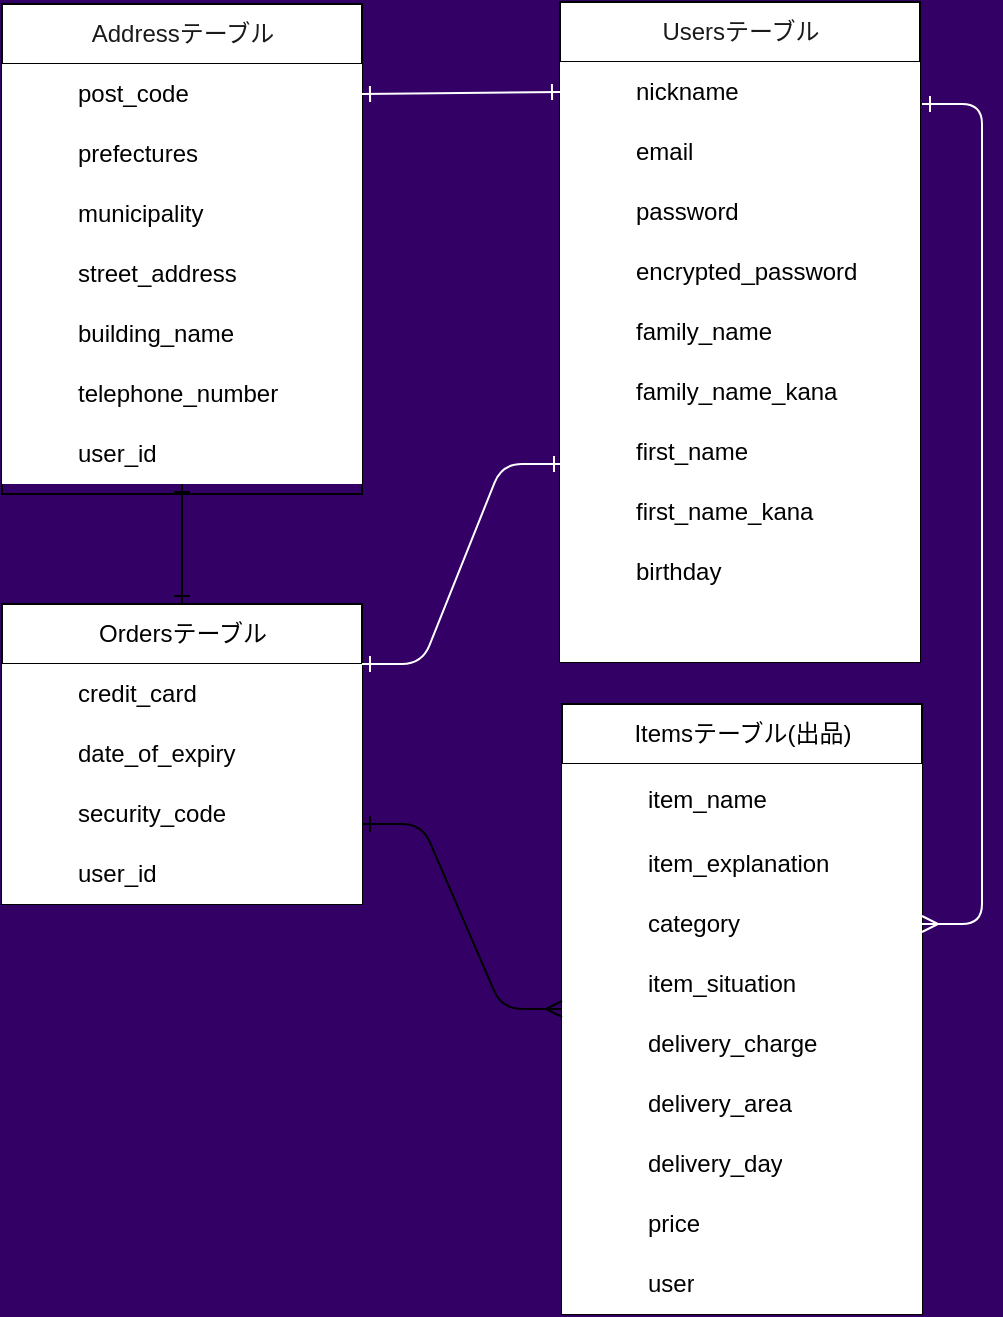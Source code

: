 <mxfile>
    <diagram id="IqmabIwRCcDtRjsrUPpU" name="ページ1">
        <mxGraphModel dx="758" dy="705" grid="1" gridSize="10" guides="1" tooltips="1" connect="1" arrows="1" fold="1" page="1" pageScale="1" pageWidth="827" pageHeight="1169" background="#330066" math="0" shadow="0">
            <root>
                <mxCell id="0"/>
                <mxCell id="1" parent="0"/>
                <mxCell id="orph8xS_4gspd6gcGD6Y-314" value="&lt;span style=&quot;color: rgb(26, 26, 26); font-weight: 400;&quot;&gt;Addressテーブル&lt;/span&gt;" style="shape=table;startSize=30;container=1;collapsible=1;childLayout=tableLayout;fixedRows=1;rowLines=0;fontStyle=1;align=center;resizeLast=1;rounded=0;strokeColor=#000000;fontFamily=Helvetica;fontSize=12;fontColor=#000000;fillColor=#FFFFFF;gradientColor=none;html=1;fillStyle=auto;" parent="1" vertex="1">
                    <mxGeometry x="80" y="70" width="180" height="245" as="geometry"/>
                </mxCell>
                <mxCell id="orph8xS_4gspd6gcGD6Y-315" value="" style="shape=tableRow;horizontal=0;startSize=0;swimlaneHead=0;swimlaneBody=0;fillColor=none;collapsible=0;dropTarget=0;points=[[0,0.5],[1,0.5]];portConstraint=eastwest;top=0;left=0;right=0;bottom=1;rounded=0;strokeColor=#000000;fontFamily=Helvetica;fontSize=12;fontColor=#000000;html=1;" parent="orph8xS_4gspd6gcGD6Y-314" vertex="1">
                    <mxGeometry y="30" width="180" height="30" as="geometry"/>
                </mxCell>
                <mxCell id="orph8xS_4gspd6gcGD6Y-316" value="" style="shape=partialRectangle;connectable=0;fillColor=#FFFFFF;top=0;left=0;bottom=0;right=0;fontStyle=1;overflow=hidden;rounded=0;strokeColor=#000000;fontFamily=Helvetica;fontSize=12;fontColor=#000000;html=1;" parent="orph8xS_4gspd6gcGD6Y-315" vertex="1">
                    <mxGeometry width="30" height="30" as="geometry">
                        <mxRectangle width="30" height="30" as="alternateBounds"/>
                    </mxGeometry>
                </mxCell>
                <mxCell id="orph8xS_4gspd6gcGD6Y-317" value="&lt;span style=&quot;font-weight: 400; text-align: center;&quot;&gt;post_code&lt;/span&gt;" style="shape=partialRectangle;connectable=0;fillColor=#FFFFFF;top=0;left=0;bottom=0;right=0;align=left;spacingLeft=6;fontStyle=1;overflow=hidden;rounded=0;strokeColor=#000000;fontFamily=Helvetica;fontSize=12;fontColor=#000000;html=1;" parent="orph8xS_4gspd6gcGD6Y-315" vertex="1">
                    <mxGeometry x="30" width="150" height="30" as="geometry">
                        <mxRectangle width="150" height="30" as="alternateBounds"/>
                    </mxGeometry>
                </mxCell>
                <mxCell id="orph8xS_4gspd6gcGD6Y-318" value="" style="shape=tableRow;horizontal=0;startSize=0;swimlaneHead=0;swimlaneBody=0;fillColor=none;collapsible=0;dropTarget=0;points=[[0,0.5],[1,0.5]];portConstraint=eastwest;top=0;left=0;right=0;bottom=0;rounded=0;strokeColor=#000000;fontFamily=Helvetica;fontSize=12;fontColor=#000000;html=1;" parent="orph8xS_4gspd6gcGD6Y-314" vertex="1">
                    <mxGeometry y="60" width="180" height="30" as="geometry"/>
                </mxCell>
                <mxCell id="orph8xS_4gspd6gcGD6Y-319" value="" style="shape=partialRectangle;connectable=0;fillColor=#FFFFFF;top=0;left=0;bottom=0;right=0;editable=1;overflow=hidden;rounded=0;strokeColor=#000000;fontFamily=Helvetica;fontSize=12;fontColor=#000000;html=1;" parent="orph8xS_4gspd6gcGD6Y-318" vertex="1">
                    <mxGeometry width="30" height="30" as="geometry">
                        <mxRectangle width="30" height="30" as="alternateBounds"/>
                    </mxGeometry>
                </mxCell>
                <mxCell id="orph8xS_4gspd6gcGD6Y-320" value="&lt;span style=&quot;text-align: center;&quot;&gt;prefectures&lt;/span&gt;" style="shape=partialRectangle;connectable=0;fillColor=#FFFFFF;top=0;left=0;bottom=0;right=0;align=left;spacingLeft=6;overflow=hidden;rounded=0;strokeColor=#000000;fontFamily=Helvetica;fontSize=12;fontColor=#000000;html=1;" parent="orph8xS_4gspd6gcGD6Y-318" vertex="1">
                    <mxGeometry x="30" width="150" height="30" as="geometry">
                        <mxRectangle width="150" height="30" as="alternateBounds"/>
                    </mxGeometry>
                </mxCell>
                <mxCell id="orph8xS_4gspd6gcGD6Y-321" value="" style="shape=tableRow;horizontal=0;startSize=0;swimlaneHead=0;swimlaneBody=0;fillColor=none;collapsible=0;dropTarget=0;points=[[0,0.5],[1,0.5]];portConstraint=eastwest;top=0;left=0;right=0;bottom=0;rounded=0;strokeColor=#000000;fontFamily=Helvetica;fontSize=12;fontColor=#000000;html=1;" parent="orph8xS_4gspd6gcGD6Y-314" vertex="1">
                    <mxGeometry y="90" width="180" height="30" as="geometry"/>
                </mxCell>
                <mxCell id="orph8xS_4gspd6gcGD6Y-322" value="" style="shape=partialRectangle;connectable=0;fillColor=#FFFFFF;top=0;left=0;bottom=0;right=0;editable=1;overflow=hidden;rounded=0;strokeColor=#000000;fontFamily=Helvetica;fontSize=12;fontColor=#000000;html=1;" parent="orph8xS_4gspd6gcGD6Y-321" vertex="1">
                    <mxGeometry width="30" height="30" as="geometry">
                        <mxRectangle width="30" height="30" as="alternateBounds"/>
                    </mxGeometry>
                </mxCell>
                <mxCell id="orph8xS_4gspd6gcGD6Y-323" value="&lt;span style=&quot;text-align: center;&quot;&gt;municipality&lt;/span&gt;" style="shape=partialRectangle;connectable=0;fillColor=#FFFFFF;top=0;left=0;bottom=0;right=0;align=left;spacingLeft=6;overflow=hidden;rounded=0;strokeColor=#000000;fontFamily=Helvetica;fontSize=12;fontColor=#000000;html=1;" parent="orph8xS_4gspd6gcGD6Y-321" vertex="1">
                    <mxGeometry x="30" width="150" height="30" as="geometry">
                        <mxRectangle width="150" height="30" as="alternateBounds"/>
                    </mxGeometry>
                </mxCell>
                <mxCell id="orph8xS_4gspd6gcGD6Y-324" value="" style="shape=tableRow;horizontal=0;startSize=0;swimlaneHead=0;swimlaneBody=0;fillColor=none;collapsible=0;dropTarget=0;points=[[0,0.5],[1,0.5]];portConstraint=eastwest;top=0;left=0;right=0;bottom=0;rounded=0;strokeColor=#000000;fontFamily=Helvetica;fontSize=12;fontColor=#000000;html=1;" parent="orph8xS_4gspd6gcGD6Y-314" vertex="1">
                    <mxGeometry y="120" width="180" height="30" as="geometry"/>
                </mxCell>
                <mxCell id="orph8xS_4gspd6gcGD6Y-325" value="" style="shape=partialRectangle;connectable=0;fillColor=#FFFFFF;top=0;left=0;bottom=0;right=0;editable=1;overflow=hidden;rounded=0;strokeColor=#000000;fontFamily=Helvetica;fontSize=12;fontColor=#000000;html=1;" parent="orph8xS_4gspd6gcGD6Y-324" vertex="1">
                    <mxGeometry width="30" height="30" as="geometry">
                        <mxRectangle width="30" height="30" as="alternateBounds"/>
                    </mxGeometry>
                </mxCell>
                <mxCell id="orph8xS_4gspd6gcGD6Y-326" value="&lt;span style=&quot;text-align: center;&quot;&gt;street_address&lt;/span&gt;" style="shape=partialRectangle;connectable=0;fillColor=#FFFFFF;top=0;left=0;bottom=0;right=0;align=left;spacingLeft=6;overflow=hidden;rounded=0;strokeColor=#000000;fontFamily=Helvetica;fontSize=12;fontColor=#000000;html=1;" parent="orph8xS_4gspd6gcGD6Y-324" vertex="1">
                    <mxGeometry x="30" width="150" height="30" as="geometry">
                        <mxRectangle width="150" height="30" as="alternateBounds"/>
                    </mxGeometry>
                </mxCell>
                <mxCell id="orph8xS_4gspd6gcGD6Y-350" value="" style="shape=tableRow;horizontal=0;startSize=0;swimlaneHead=0;swimlaneBody=0;fillColor=none;collapsible=0;dropTarget=0;points=[[0,0.5],[1,0.5]];portConstraint=eastwest;top=0;left=0;right=0;bottom=0;rounded=0;strokeColor=#000000;fontFamily=Helvetica;fontSize=12;fontColor=#000000;html=1;" parent="orph8xS_4gspd6gcGD6Y-314" vertex="1">
                    <mxGeometry y="150" width="180" height="30" as="geometry"/>
                </mxCell>
                <mxCell id="orph8xS_4gspd6gcGD6Y-351" value="" style="shape=partialRectangle;connectable=0;fillColor=#FFFFFF;top=0;left=0;bottom=0;right=0;editable=1;overflow=hidden;rounded=0;strokeColor=#000000;fontFamily=Helvetica;fontSize=12;fontColor=#000000;html=1;" parent="orph8xS_4gspd6gcGD6Y-350" vertex="1">
                    <mxGeometry width="30" height="30" as="geometry">
                        <mxRectangle width="30" height="30" as="alternateBounds"/>
                    </mxGeometry>
                </mxCell>
                <mxCell id="orph8xS_4gspd6gcGD6Y-352" value="&lt;span style=&quot;text-align: center;&quot;&gt;building_name&lt;/span&gt;" style="shape=partialRectangle;connectable=0;fillColor=#FFFFFF;top=0;left=0;bottom=0;right=0;align=left;spacingLeft=6;overflow=hidden;rounded=0;strokeColor=#000000;fontFamily=Helvetica;fontSize=12;fontColor=#000000;html=1;" parent="orph8xS_4gspd6gcGD6Y-350" vertex="1">
                    <mxGeometry x="30" width="150" height="30" as="geometry">
                        <mxRectangle width="150" height="30" as="alternateBounds"/>
                    </mxGeometry>
                </mxCell>
                <mxCell id="orph8xS_4gspd6gcGD6Y-353" value="" style="shape=tableRow;horizontal=0;startSize=0;swimlaneHead=0;swimlaneBody=0;fillColor=none;collapsible=0;dropTarget=0;points=[[0,0.5],[1,0.5]];portConstraint=eastwest;top=0;left=0;right=0;bottom=0;rounded=0;strokeColor=#000000;fontFamily=Helvetica;fontSize=12;fontColor=#000000;html=1;" parent="orph8xS_4gspd6gcGD6Y-314" vertex="1">
                    <mxGeometry y="180" width="180" height="30" as="geometry"/>
                </mxCell>
                <mxCell id="orph8xS_4gspd6gcGD6Y-354" value="" style="shape=partialRectangle;connectable=0;fillColor=#FFFFFF;top=0;left=0;bottom=0;right=0;editable=1;overflow=hidden;rounded=0;strokeColor=#000000;fontFamily=Helvetica;fontSize=12;fontColor=#000000;html=1;" parent="orph8xS_4gspd6gcGD6Y-353" vertex="1">
                    <mxGeometry width="30" height="30" as="geometry">
                        <mxRectangle width="30" height="30" as="alternateBounds"/>
                    </mxGeometry>
                </mxCell>
                <mxCell id="orph8xS_4gspd6gcGD6Y-355" value="&lt;span style=&quot;text-align: center;&quot;&gt;telephone_number&lt;/span&gt;" style="shape=partialRectangle;connectable=0;fillColor=#FFFFFF;top=0;left=0;bottom=0;right=0;align=left;spacingLeft=6;overflow=hidden;rounded=0;strokeColor=#000000;fontFamily=Helvetica;fontSize=12;fontColor=#000000;html=1;" parent="orph8xS_4gspd6gcGD6Y-353" vertex="1">
                    <mxGeometry x="30" width="150" height="30" as="geometry">
                        <mxRectangle width="150" height="30" as="alternateBounds"/>
                    </mxGeometry>
                </mxCell>
                <mxCell id="oNu3qpNtb_tbKjmewzVO-77" value="" style="shape=tableRow;horizontal=0;startSize=0;swimlaneHead=0;swimlaneBody=0;fillColor=none;collapsible=0;dropTarget=0;points=[[0,0.5],[1,0.5]];portConstraint=eastwest;top=0;left=0;right=0;bottom=0;rounded=0;strokeColor=#000000;fontFamily=Helvetica;fontSize=12;fontColor=#000000;html=1;" parent="orph8xS_4gspd6gcGD6Y-314" vertex="1">
                    <mxGeometry y="210" width="180" height="30" as="geometry"/>
                </mxCell>
                <mxCell id="oNu3qpNtb_tbKjmewzVO-78" value="" style="shape=partialRectangle;connectable=0;fillColor=#FFFFFF;top=0;left=0;bottom=0;right=0;editable=1;overflow=hidden;rounded=0;strokeColor=#000000;fontFamily=Helvetica;fontSize=12;fontColor=#000000;html=1;" parent="oNu3qpNtb_tbKjmewzVO-77" vertex="1">
                    <mxGeometry width="30" height="30" as="geometry">
                        <mxRectangle width="30" height="30" as="alternateBounds"/>
                    </mxGeometry>
                </mxCell>
                <mxCell id="oNu3qpNtb_tbKjmewzVO-79" value="&lt;span style=&quot;text-align: center;&quot;&gt;user_id&lt;/span&gt;" style="shape=partialRectangle;connectable=0;fillColor=#FFFFFF;top=0;left=0;bottom=0;right=0;align=left;spacingLeft=6;overflow=hidden;rounded=0;strokeColor=#000000;fontFamily=Helvetica;fontSize=12;fontColor=#000000;html=1;" parent="oNu3qpNtb_tbKjmewzVO-77" vertex="1">
                    <mxGeometry x="30" width="150" height="30" as="geometry">
                        <mxRectangle width="150" height="30" as="alternateBounds"/>
                    </mxGeometry>
                </mxCell>
                <mxCell id="orph8xS_4gspd6gcGD6Y-356" value="&lt;span style=&quot;color: rgb(26, 26, 26); font-weight: 400;&quot;&gt;Users&lt;/span&gt;&lt;span style=&quot;color: rgb(26, 26, 26); font-weight: 400;&quot;&gt;テーブル&lt;/span&gt;" style="shape=table;startSize=30;container=1;collapsible=1;childLayout=tableLayout;fixedRows=1;rowLines=0;fontStyle=1;align=center;resizeLast=1;rounded=0;strokeColor=#000000;fontFamily=Helvetica;fontSize=12;fontColor=#000000;fillColor=#FFFFFF;gradientColor=none;html=1;fillStyle=auto;" parent="1" vertex="1">
                    <mxGeometry x="359" y="69" width="180" height="330" as="geometry"/>
                </mxCell>
                <mxCell id="orph8xS_4gspd6gcGD6Y-357" value="" style="shape=tableRow;horizontal=0;startSize=0;swimlaneHead=0;swimlaneBody=0;fillColor=none;collapsible=0;dropTarget=0;points=[[0,0.5],[1,0.5]];portConstraint=eastwest;top=0;left=0;right=0;bottom=1;rounded=0;strokeColor=#000000;fontFamily=Helvetica;fontSize=12;fontColor=#000000;html=1;" parent="orph8xS_4gspd6gcGD6Y-356" vertex="1">
                    <mxGeometry y="30" width="180" height="30" as="geometry"/>
                </mxCell>
                <mxCell id="orph8xS_4gspd6gcGD6Y-358" value="" style="shape=partialRectangle;connectable=0;fillColor=#FFFFFF;top=0;left=0;bottom=0;right=0;fontStyle=1;overflow=hidden;rounded=0;strokeColor=#000000;fontFamily=Helvetica;fontSize=12;fontColor=#000000;html=1;" parent="orph8xS_4gspd6gcGD6Y-357" vertex="1">
                    <mxGeometry width="30" height="30" as="geometry">
                        <mxRectangle width="30" height="30" as="alternateBounds"/>
                    </mxGeometry>
                </mxCell>
                <mxCell id="orph8xS_4gspd6gcGD6Y-359" value="&lt;span style=&quot;font-weight: 400;&quot;&gt;nickname&lt;/span&gt;" style="shape=partialRectangle;connectable=0;fillColor=#FFFFFF;top=0;left=0;bottom=0;right=0;align=left;spacingLeft=6;fontStyle=1;overflow=hidden;rounded=0;strokeColor=#000000;fontFamily=Helvetica;fontSize=12;fontColor=#000000;html=1;" parent="orph8xS_4gspd6gcGD6Y-357" vertex="1">
                    <mxGeometry x="30" width="150" height="30" as="geometry">
                        <mxRectangle width="150" height="30" as="alternateBounds"/>
                    </mxGeometry>
                </mxCell>
                <mxCell id="orph8xS_4gspd6gcGD6Y-360" value="" style="shape=tableRow;horizontal=0;startSize=0;swimlaneHead=0;swimlaneBody=0;fillColor=none;collapsible=0;dropTarget=0;points=[[0,0.5],[1,0.5]];portConstraint=eastwest;top=0;left=0;right=0;bottom=0;rounded=0;strokeColor=#000000;fontFamily=Helvetica;fontSize=12;fontColor=#000000;html=1;" parent="orph8xS_4gspd6gcGD6Y-356" vertex="1">
                    <mxGeometry y="60" width="180" height="30" as="geometry"/>
                </mxCell>
                <mxCell id="orph8xS_4gspd6gcGD6Y-361" value="" style="shape=partialRectangle;connectable=0;fillColor=#FFFFFF;top=0;left=0;bottom=0;right=0;editable=1;overflow=hidden;rounded=0;strokeColor=#000000;fontFamily=Helvetica;fontSize=12;fontColor=#000000;html=1;" parent="orph8xS_4gspd6gcGD6Y-360" vertex="1">
                    <mxGeometry width="30" height="30" as="geometry">
                        <mxRectangle width="30" height="30" as="alternateBounds"/>
                    </mxGeometry>
                </mxCell>
                <mxCell id="orph8xS_4gspd6gcGD6Y-362" value="&lt;span style=&quot;text-align: center;&quot;&gt;email&lt;/span&gt;" style="shape=partialRectangle;connectable=0;fillColor=#FFFFFF;top=0;left=0;bottom=0;right=0;align=left;spacingLeft=6;overflow=hidden;rounded=0;strokeColor=#000000;fontFamily=Helvetica;fontSize=12;fontColor=#000000;html=1;" parent="orph8xS_4gspd6gcGD6Y-360" vertex="1">
                    <mxGeometry x="30" width="150" height="30" as="geometry">
                        <mxRectangle width="150" height="30" as="alternateBounds"/>
                    </mxGeometry>
                </mxCell>
                <mxCell id="orph8xS_4gspd6gcGD6Y-363" value="" style="shape=tableRow;horizontal=0;startSize=0;swimlaneHead=0;swimlaneBody=0;fillColor=none;collapsible=0;dropTarget=0;points=[[0,0.5],[1,0.5]];portConstraint=eastwest;top=0;left=0;right=0;bottom=0;rounded=0;strokeColor=#000000;fontFamily=Helvetica;fontSize=12;fontColor=#000000;html=1;" parent="orph8xS_4gspd6gcGD6Y-356" vertex="1">
                    <mxGeometry y="90" width="180" height="30" as="geometry"/>
                </mxCell>
                <mxCell id="orph8xS_4gspd6gcGD6Y-364" value="" style="shape=partialRectangle;connectable=0;fillColor=#FFFFFF;top=0;left=0;bottom=0;right=0;editable=1;overflow=hidden;rounded=0;strokeColor=#000000;fontFamily=Helvetica;fontSize=12;fontColor=#000000;html=1;" parent="orph8xS_4gspd6gcGD6Y-363" vertex="1">
                    <mxGeometry width="30" height="30" as="geometry">
                        <mxRectangle width="30" height="30" as="alternateBounds"/>
                    </mxGeometry>
                </mxCell>
                <mxCell id="orph8xS_4gspd6gcGD6Y-365" value="&lt;span style=&quot;&quot;&gt;password&lt;/span&gt;" style="shape=partialRectangle;connectable=0;fillColor=#FFFFFF;top=0;left=0;bottom=0;right=0;align=left;spacingLeft=6;overflow=hidden;rounded=0;strokeColor=#000000;fontFamily=Helvetica;fontSize=12;fontColor=#000000;html=1;" parent="orph8xS_4gspd6gcGD6Y-363" vertex="1">
                    <mxGeometry x="30" width="150" height="30" as="geometry">
                        <mxRectangle width="150" height="30" as="alternateBounds"/>
                    </mxGeometry>
                </mxCell>
                <mxCell id="orph8xS_4gspd6gcGD6Y-366" value="" style="shape=tableRow;horizontal=0;startSize=0;swimlaneHead=0;swimlaneBody=0;fillColor=none;collapsible=0;dropTarget=0;points=[[0,0.5],[1,0.5]];portConstraint=eastwest;top=0;left=0;right=0;bottom=0;rounded=0;strokeColor=#000000;fontFamily=Helvetica;fontSize=12;fontColor=#000000;html=1;" parent="orph8xS_4gspd6gcGD6Y-356" vertex="1">
                    <mxGeometry y="120" width="180" height="30" as="geometry"/>
                </mxCell>
                <mxCell id="orph8xS_4gspd6gcGD6Y-367" value="" style="shape=partialRectangle;connectable=0;fillColor=#FFFFFF;top=0;left=0;bottom=0;right=0;editable=1;overflow=hidden;rounded=0;strokeColor=#000000;fontFamily=Helvetica;fontSize=12;fontColor=#000000;html=1;" parent="orph8xS_4gspd6gcGD6Y-366" vertex="1">
                    <mxGeometry width="30" height="30" as="geometry">
                        <mxRectangle width="30" height="30" as="alternateBounds"/>
                    </mxGeometry>
                </mxCell>
                <mxCell id="orph8xS_4gspd6gcGD6Y-368" value="&lt;span style=&quot;&quot;&gt;encrypted_password&lt;/span&gt;" style="shape=partialRectangle;connectable=0;fillColor=#FFFFFF;top=0;left=0;bottom=0;right=0;align=left;spacingLeft=6;overflow=hidden;rounded=0;strokeColor=#000000;fontFamily=Helvetica;fontSize=12;fontColor=#000000;html=1;" parent="orph8xS_4gspd6gcGD6Y-366" vertex="1">
                    <mxGeometry x="30" width="150" height="30" as="geometry">
                        <mxRectangle width="150" height="30" as="alternateBounds"/>
                    </mxGeometry>
                </mxCell>
                <mxCell id="orph8xS_4gspd6gcGD6Y-369" value="" style="shape=tableRow;horizontal=0;startSize=0;swimlaneHead=0;swimlaneBody=0;fillColor=none;collapsible=0;dropTarget=0;points=[[0,0.5],[1,0.5]];portConstraint=eastwest;top=0;left=0;right=0;bottom=0;rounded=0;strokeColor=#000000;fontFamily=Helvetica;fontSize=12;fontColor=#000000;html=1;" parent="orph8xS_4gspd6gcGD6Y-356" vertex="1">
                    <mxGeometry y="150" width="180" height="30" as="geometry"/>
                </mxCell>
                <mxCell id="orph8xS_4gspd6gcGD6Y-370" value="" style="shape=partialRectangle;connectable=0;fillColor=#FFFFFF;top=0;left=0;bottom=0;right=0;editable=1;overflow=hidden;rounded=0;strokeColor=#000000;fontFamily=Helvetica;fontSize=12;fontColor=#000000;html=1;" parent="orph8xS_4gspd6gcGD6Y-369" vertex="1">
                    <mxGeometry width="30" height="30" as="geometry">
                        <mxRectangle width="30" height="30" as="alternateBounds"/>
                    </mxGeometry>
                </mxCell>
                <mxCell id="orph8xS_4gspd6gcGD6Y-371" value="&lt;span style=&quot;&quot;&gt;family_name&lt;/span&gt;" style="shape=partialRectangle;connectable=0;fillColor=#FFFFFF;top=0;left=0;bottom=0;right=0;align=left;spacingLeft=6;overflow=hidden;rounded=0;strokeColor=#000000;fontFamily=Helvetica;fontSize=12;fontColor=#000000;html=1;" parent="orph8xS_4gspd6gcGD6Y-369" vertex="1">
                    <mxGeometry x="30" width="150" height="30" as="geometry">
                        <mxRectangle width="150" height="30" as="alternateBounds"/>
                    </mxGeometry>
                </mxCell>
                <mxCell id="orph8xS_4gspd6gcGD6Y-372" value="" style="shape=tableRow;horizontal=0;startSize=0;swimlaneHead=0;swimlaneBody=0;fillColor=none;collapsible=0;dropTarget=0;points=[[0,0.5],[1,0.5]];portConstraint=eastwest;top=0;left=0;right=0;bottom=0;rounded=0;strokeColor=#000000;fontFamily=Helvetica;fontSize=12;fontColor=#000000;html=1;" parent="orph8xS_4gspd6gcGD6Y-356" vertex="1">
                    <mxGeometry y="180" width="180" height="30" as="geometry"/>
                </mxCell>
                <mxCell id="orph8xS_4gspd6gcGD6Y-373" value="" style="shape=partialRectangle;connectable=0;fillColor=#FFFFFF;top=0;left=0;bottom=0;right=0;editable=1;overflow=hidden;rounded=0;strokeColor=#000000;fontFamily=Helvetica;fontSize=12;fontColor=#000000;html=1;" parent="orph8xS_4gspd6gcGD6Y-372" vertex="1">
                    <mxGeometry width="30" height="30" as="geometry">
                        <mxRectangle width="30" height="30" as="alternateBounds"/>
                    </mxGeometry>
                </mxCell>
                <mxCell id="orph8xS_4gspd6gcGD6Y-374" value="&lt;span style=&quot;&quot;&gt;family_name_kana&lt;/span&gt;" style="shape=partialRectangle;connectable=0;fillColor=#FFFFFF;top=0;left=0;bottom=0;right=0;align=left;spacingLeft=6;overflow=hidden;rounded=0;strokeColor=#000000;fontFamily=Helvetica;fontSize=12;fontColor=#000000;html=1;" parent="orph8xS_4gspd6gcGD6Y-372" vertex="1">
                    <mxGeometry x="30" width="150" height="30" as="geometry">
                        <mxRectangle width="150" height="30" as="alternateBounds"/>
                    </mxGeometry>
                </mxCell>
                <mxCell id="orph8xS_4gspd6gcGD6Y-375" value="" style="shape=tableRow;horizontal=0;startSize=0;swimlaneHead=0;swimlaneBody=0;fillColor=none;collapsible=0;dropTarget=0;points=[[0,0.5],[1,0.5]];portConstraint=eastwest;top=0;left=0;right=0;bottom=0;rounded=0;strokeColor=#000000;fontFamily=Helvetica;fontSize=12;fontColor=#000000;html=1;" parent="orph8xS_4gspd6gcGD6Y-356" vertex="1">
                    <mxGeometry y="210" width="180" height="30" as="geometry"/>
                </mxCell>
                <mxCell id="orph8xS_4gspd6gcGD6Y-376" value="" style="shape=partialRectangle;connectable=0;fillColor=#FFFFFF;top=0;left=0;bottom=0;right=0;editable=1;overflow=hidden;rounded=0;strokeColor=#000000;fontFamily=Helvetica;fontSize=12;fontColor=#000000;html=1;" parent="orph8xS_4gspd6gcGD6Y-375" vertex="1">
                    <mxGeometry width="30" height="30" as="geometry">
                        <mxRectangle width="30" height="30" as="alternateBounds"/>
                    </mxGeometry>
                </mxCell>
                <mxCell id="orph8xS_4gspd6gcGD6Y-377" value="first_name" style="shape=partialRectangle;connectable=0;fillColor=#FFFFFF;top=0;left=0;bottom=0;right=0;align=left;spacingLeft=6;overflow=hidden;rounded=0;strokeColor=#000000;fontFamily=Helvetica;fontSize=12;fontColor=#000000;html=1;" parent="orph8xS_4gspd6gcGD6Y-375" vertex="1">
                    <mxGeometry x="30" width="150" height="30" as="geometry">
                        <mxRectangle width="150" height="30" as="alternateBounds"/>
                    </mxGeometry>
                </mxCell>
                <mxCell id="orph8xS_4gspd6gcGD6Y-378" value="" style="shape=tableRow;horizontal=0;startSize=0;swimlaneHead=0;swimlaneBody=0;fillColor=none;collapsible=0;dropTarget=0;points=[[0,0.5],[1,0.5]];portConstraint=eastwest;top=0;left=0;right=0;bottom=0;rounded=0;strokeColor=#000000;fontFamily=Helvetica;fontSize=12;fontColor=#000000;html=1;" parent="orph8xS_4gspd6gcGD6Y-356" vertex="1">
                    <mxGeometry y="240" width="180" height="30" as="geometry"/>
                </mxCell>
                <mxCell id="orph8xS_4gspd6gcGD6Y-379" value="" style="shape=partialRectangle;connectable=0;fillColor=#FFFFFF;top=0;left=0;bottom=0;right=0;editable=1;overflow=hidden;rounded=0;strokeColor=#000000;fontFamily=Helvetica;fontSize=12;fontColor=#000000;html=1;" parent="orph8xS_4gspd6gcGD6Y-378" vertex="1">
                    <mxGeometry width="30" height="30" as="geometry">
                        <mxRectangle width="30" height="30" as="alternateBounds"/>
                    </mxGeometry>
                </mxCell>
                <mxCell id="orph8xS_4gspd6gcGD6Y-380" value="first_name_kana" style="shape=partialRectangle;connectable=0;fillColor=#FFFFFF;top=0;left=0;bottom=0;right=0;align=left;spacingLeft=6;overflow=hidden;rounded=0;strokeColor=#000000;fontFamily=Helvetica;fontSize=12;fontColor=#000000;html=1;" parent="orph8xS_4gspd6gcGD6Y-378" vertex="1">
                    <mxGeometry x="30" width="150" height="30" as="geometry">
                        <mxRectangle width="150" height="30" as="alternateBounds"/>
                    </mxGeometry>
                </mxCell>
                <mxCell id="orph8xS_4gspd6gcGD6Y-381" value="" style="shape=tableRow;horizontal=0;startSize=0;swimlaneHead=0;swimlaneBody=0;fillColor=none;collapsible=0;dropTarget=0;points=[[0,0.5],[1,0.5]];portConstraint=eastwest;top=0;left=0;right=0;bottom=0;rounded=0;strokeColor=#000000;fontFamily=Helvetica;fontSize=12;fontColor=#000000;html=1;" parent="orph8xS_4gspd6gcGD6Y-356" vertex="1">
                    <mxGeometry y="270" width="180" height="30" as="geometry"/>
                </mxCell>
                <mxCell id="orph8xS_4gspd6gcGD6Y-382" value="" style="shape=partialRectangle;connectable=0;fillColor=#FFFFFF;top=0;left=0;bottom=0;right=0;editable=1;overflow=hidden;rounded=0;strokeColor=#000000;fontFamily=Helvetica;fontSize=12;fontColor=#000000;html=1;" parent="orph8xS_4gspd6gcGD6Y-381" vertex="1">
                    <mxGeometry width="30" height="30" as="geometry">
                        <mxRectangle width="30" height="30" as="alternateBounds"/>
                    </mxGeometry>
                </mxCell>
                <mxCell id="orph8xS_4gspd6gcGD6Y-383" value="&lt;span style=&quot;&quot;&gt;birthday&lt;/span&gt;" style="shape=partialRectangle;connectable=0;fillColor=#FFFFFF;top=0;left=0;bottom=0;right=0;align=left;spacingLeft=6;overflow=hidden;rounded=0;strokeColor=#000000;fontFamily=Helvetica;fontSize=12;fontColor=#000000;html=1;" parent="orph8xS_4gspd6gcGD6Y-381" vertex="1">
                    <mxGeometry x="30" width="150" height="30" as="geometry">
                        <mxRectangle width="150" height="30" as="alternateBounds"/>
                    </mxGeometry>
                </mxCell>
                <mxCell id="orph8xS_4gspd6gcGD6Y-384" value="" style="shape=tableRow;horizontal=0;startSize=0;swimlaneHead=0;swimlaneBody=0;fillColor=none;collapsible=0;dropTarget=0;points=[[0,0.5],[1,0.5]];portConstraint=eastwest;top=0;left=0;right=0;bottom=0;rounded=0;strokeColor=#000000;fontFamily=Helvetica;fontSize=12;fontColor=#000000;html=1;" parent="orph8xS_4gspd6gcGD6Y-356" vertex="1">
                    <mxGeometry y="300" width="180" height="30" as="geometry"/>
                </mxCell>
                <mxCell id="orph8xS_4gspd6gcGD6Y-385" value="" style="shape=partialRectangle;connectable=0;fillColor=#FFFFFF;top=0;left=0;bottom=0;right=0;editable=1;overflow=hidden;rounded=0;strokeColor=#000000;fontFamily=Helvetica;fontSize=12;fontColor=#000000;html=1;" parent="orph8xS_4gspd6gcGD6Y-384" vertex="1">
                    <mxGeometry width="30" height="30" as="geometry">
                        <mxRectangle width="30" height="30" as="alternateBounds"/>
                    </mxGeometry>
                </mxCell>
                <mxCell id="orph8xS_4gspd6gcGD6Y-386" value="" style="shape=partialRectangle;connectable=0;fillColor=#FFFFFF;top=0;left=0;bottom=0;right=0;align=left;spacingLeft=6;overflow=hidden;rounded=0;strokeColor=#000000;fontFamily=Helvetica;fontSize=12;fontColor=#000000;html=1;" parent="orph8xS_4gspd6gcGD6Y-384" vertex="1">
                    <mxGeometry x="30" width="150" height="30" as="geometry">
                        <mxRectangle width="150" height="30" as="alternateBounds"/>
                    </mxGeometry>
                </mxCell>
                <mxCell id="orph8xS_4gspd6gcGD6Y-387" value="&lt;span style=&quot;font-weight: 400;&quot;&gt;Itemsテーブル(出品)&lt;/span&gt;" style="shape=table;startSize=30;container=1;collapsible=1;childLayout=tableLayout;fixedRows=1;rowLines=0;fontStyle=1;align=center;resizeLast=1;rounded=0;strokeColor=#000000;fontFamily=Helvetica;fontSize=12;fontColor=#000000;fillColor=#FFFFFF;gradientColor=none;html=1;fillStyle=auto;" parent="1" vertex="1">
                    <mxGeometry x="360" y="420" width="180" height="305" as="geometry"/>
                </mxCell>
                <mxCell id="orph8xS_4gspd6gcGD6Y-391" value="" style="shape=tableRow;horizontal=0;startSize=0;swimlaneHead=0;swimlaneBody=0;fillColor=none;collapsible=0;dropTarget=0;points=[[0,0.5],[1,0.5]];portConstraint=eastwest;top=0;left=0;right=0;bottom=0;rounded=0;strokeColor=#000000;fontFamily=Helvetica;fontSize=12;fontColor=#000000;html=1;" parent="orph8xS_4gspd6gcGD6Y-387" vertex="1">
                    <mxGeometry y="30" width="180" height="35" as="geometry"/>
                </mxCell>
                <mxCell id="orph8xS_4gspd6gcGD6Y-392" value="" style="shape=partialRectangle;connectable=0;fillColor=#FFFFFF;top=0;left=0;bottom=0;right=0;editable=1;overflow=hidden;rounded=0;strokeColor=#000000;fontFamily=Helvetica;fontSize=12;fontColor=#000000;html=1;" parent="orph8xS_4gspd6gcGD6Y-391" vertex="1">
                    <mxGeometry width="35" height="35" as="geometry">
                        <mxRectangle width="35" height="35" as="alternateBounds"/>
                    </mxGeometry>
                </mxCell>
                <mxCell id="orph8xS_4gspd6gcGD6Y-393" value="&lt;span style=&quot;&quot;&gt;item_name&lt;/span&gt;" style="shape=partialRectangle;connectable=0;fillColor=#FFFFFF;top=0;left=0;bottom=0;right=0;align=left;spacingLeft=6;overflow=hidden;rounded=0;strokeColor=#000000;fontFamily=Helvetica;fontSize=12;fontColor=#000000;html=1;" parent="orph8xS_4gspd6gcGD6Y-391" vertex="1">
                    <mxGeometry x="35" width="145" height="35" as="geometry">
                        <mxRectangle width="145" height="35" as="alternateBounds"/>
                    </mxGeometry>
                </mxCell>
                <mxCell id="orph8xS_4gspd6gcGD6Y-394" value="" style="shape=tableRow;horizontal=0;startSize=0;swimlaneHead=0;swimlaneBody=0;fillColor=none;collapsible=0;dropTarget=0;points=[[0,0.5],[1,0.5]];portConstraint=eastwest;top=0;left=0;right=0;bottom=0;rounded=0;strokeColor=#000000;fontFamily=Helvetica;fontSize=12;fontColor=#000000;html=1;" parent="orph8xS_4gspd6gcGD6Y-387" vertex="1">
                    <mxGeometry y="65" width="180" height="30" as="geometry"/>
                </mxCell>
                <mxCell id="orph8xS_4gspd6gcGD6Y-395" value="" style="shape=partialRectangle;connectable=0;fillColor=#FFFFFF;top=0;left=0;bottom=0;right=0;editable=1;overflow=hidden;rounded=0;strokeColor=#000000;fontFamily=Helvetica;fontSize=12;fontColor=#000000;html=1;" parent="orph8xS_4gspd6gcGD6Y-394" vertex="1">
                    <mxGeometry width="35" height="30" as="geometry">
                        <mxRectangle width="35" height="30" as="alternateBounds"/>
                    </mxGeometry>
                </mxCell>
                <mxCell id="orph8xS_4gspd6gcGD6Y-396" value="&lt;span style=&quot;&quot;&gt;item_explanation&lt;/span&gt;" style="shape=partialRectangle;connectable=0;fillColor=#FFFFFF;top=0;left=0;bottom=0;right=0;align=left;spacingLeft=6;overflow=hidden;rounded=0;strokeColor=#000000;fontFamily=Helvetica;fontSize=12;fontColor=#000000;html=1;" parent="orph8xS_4gspd6gcGD6Y-394" vertex="1">
                    <mxGeometry x="35" width="145" height="30" as="geometry">
                        <mxRectangle width="145" height="30" as="alternateBounds"/>
                    </mxGeometry>
                </mxCell>
                <mxCell id="orph8xS_4gspd6gcGD6Y-397" value="" style="shape=tableRow;horizontal=0;startSize=0;swimlaneHead=0;swimlaneBody=0;fillColor=none;collapsible=0;dropTarget=0;points=[[0,0.5],[1,0.5]];portConstraint=eastwest;top=0;left=0;right=0;bottom=0;rounded=0;strokeColor=#000000;fontFamily=Helvetica;fontSize=12;fontColor=#000000;html=1;" parent="orph8xS_4gspd6gcGD6Y-387" vertex="1">
                    <mxGeometry y="95" width="180" height="30" as="geometry"/>
                </mxCell>
                <mxCell id="orph8xS_4gspd6gcGD6Y-398" value="" style="shape=partialRectangle;connectable=0;fillColor=#FFFFFF;top=0;left=0;bottom=0;right=0;editable=1;overflow=hidden;rounded=0;strokeColor=#000000;fontFamily=Helvetica;fontSize=12;fontColor=#000000;html=1;" parent="orph8xS_4gspd6gcGD6Y-397" vertex="1">
                    <mxGeometry width="35" height="30" as="geometry">
                        <mxRectangle width="35" height="30" as="alternateBounds"/>
                    </mxGeometry>
                </mxCell>
                <mxCell id="orph8xS_4gspd6gcGD6Y-399" value="&lt;span style=&quot;&quot;&gt;category&lt;/span&gt;" style="shape=partialRectangle;connectable=0;fillColor=#FFFFFF;top=0;left=0;bottom=0;right=0;align=left;spacingLeft=6;overflow=hidden;rounded=0;strokeColor=#000000;fontFamily=Helvetica;fontSize=12;fontColor=#000000;html=1;" parent="orph8xS_4gspd6gcGD6Y-397" vertex="1">
                    <mxGeometry x="35" width="145" height="30" as="geometry">
                        <mxRectangle width="145" height="30" as="alternateBounds"/>
                    </mxGeometry>
                </mxCell>
                <mxCell id="orph8xS_4gspd6gcGD6Y-400" value="" style="shape=tableRow;horizontal=0;startSize=0;swimlaneHead=0;swimlaneBody=0;fillColor=none;collapsible=0;dropTarget=0;points=[[0,0.5],[1,0.5]];portConstraint=eastwest;top=0;left=0;right=0;bottom=0;rounded=0;strokeColor=#000000;fontFamily=Helvetica;fontSize=12;fontColor=#000000;html=1;" parent="orph8xS_4gspd6gcGD6Y-387" vertex="1">
                    <mxGeometry y="125" width="180" height="30" as="geometry"/>
                </mxCell>
                <mxCell id="orph8xS_4gspd6gcGD6Y-401" value="" style="shape=partialRectangle;connectable=0;fillColor=#FFFFFF;top=0;left=0;bottom=0;right=0;editable=1;overflow=hidden;rounded=0;strokeColor=#000000;fontFamily=Helvetica;fontSize=12;fontColor=#000000;html=1;" parent="orph8xS_4gspd6gcGD6Y-400" vertex="1">
                    <mxGeometry width="35" height="30" as="geometry">
                        <mxRectangle width="35" height="30" as="alternateBounds"/>
                    </mxGeometry>
                </mxCell>
                <mxCell id="orph8xS_4gspd6gcGD6Y-402" value="&lt;span style=&quot;&quot;&gt;item_situation&lt;/span&gt;" style="shape=partialRectangle;connectable=0;fillColor=#FFFFFF;top=0;left=0;bottom=0;right=0;align=left;spacingLeft=6;overflow=hidden;rounded=0;strokeColor=#000000;fontFamily=Helvetica;fontSize=12;fontColor=#000000;html=1;" parent="orph8xS_4gspd6gcGD6Y-400" vertex="1">
                    <mxGeometry x="35" width="145" height="30" as="geometry">
                        <mxRectangle width="145" height="30" as="alternateBounds"/>
                    </mxGeometry>
                </mxCell>
                <mxCell id="orph8xS_4gspd6gcGD6Y-403" value="" style="shape=tableRow;horizontal=0;startSize=0;swimlaneHead=0;swimlaneBody=0;fillColor=none;collapsible=0;dropTarget=0;points=[[0,0.5],[1,0.5]];portConstraint=eastwest;top=0;left=0;right=0;bottom=0;rounded=0;strokeColor=#000000;fontFamily=Helvetica;fontSize=12;fontColor=#000000;html=1;" parent="orph8xS_4gspd6gcGD6Y-387" vertex="1">
                    <mxGeometry y="155" width="180" height="30" as="geometry"/>
                </mxCell>
                <mxCell id="orph8xS_4gspd6gcGD6Y-404" value="" style="shape=partialRectangle;connectable=0;fillColor=#FFFFFF;top=0;left=0;bottom=0;right=0;editable=1;overflow=hidden;rounded=0;strokeColor=#000000;fontFamily=Helvetica;fontSize=12;fontColor=#000000;html=1;" parent="orph8xS_4gspd6gcGD6Y-403" vertex="1">
                    <mxGeometry width="35" height="30" as="geometry">
                        <mxRectangle width="35" height="30" as="alternateBounds"/>
                    </mxGeometry>
                </mxCell>
                <mxCell id="orph8xS_4gspd6gcGD6Y-405" value="&lt;span style=&quot;&quot;&gt;delivery_charge&lt;/span&gt;" style="shape=partialRectangle;connectable=0;fillColor=#FFFFFF;top=0;left=0;bottom=0;right=0;align=left;spacingLeft=6;overflow=hidden;rounded=0;strokeColor=#000000;fontFamily=Helvetica;fontSize=12;fontColor=#000000;html=1;" parent="orph8xS_4gspd6gcGD6Y-403" vertex="1">
                    <mxGeometry x="35" width="145" height="30" as="geometry">
                        <mxRectangle width="145" height="30" as="alternateBounds"/>
                    </mxGeometry>
                </mxCell>
                <mxCell id="orph8xS_4gspd6gcGD6Y-406" value="" style="shape=tableRow;horizontal=0;startSize=0;swimlaneHead=0;swimlaneBody=0;fillColor=none;collapsible=0;dropTarget=0;points=[[0,0.5],[1,0.5]];portConstraint=eastwest;top=0;left=0;right=0;bottom=0;rounded=0;strokeColor=#000000;fontFamily=Helvetica;fontSize=12;fontColor=#000000;html=1;" parent="orph8xS_4gspd6gcGD6Y-387" vertex="1">
                    <mxGeometry y="185" width="180" height="30" as="geometry"/>
                </mxCell>
                <mxCell id="orph8xS_4gspd6gcGD6Y-407" value="" style="shape=partialRectangle;connectable=0;fillColor=#FFFFFF;top=0;left=0;bottom=0;right=0;editable=1;overflow=hidden;rounded=0;strokeColor=#000000;fontFamily=Helvetica;fontSize=12;fontColor=#000000;html=1;" parent="orph8xS_4gspd6gcGD6Y-406" vertex="1">
                    <mxGeometry width="35" height="30" as="geometry">
                        <mxRectangle width="35" height="30" as="alternateBounds"/>
                    </mxGeometry>
                </mxCell>
                <mxCell id="orph8xS_4gspd6gcGD6Y-408" value="&lt;span style=&quot;&quot;&gt;delivery_area&lt;/span&gt;" style="shape=partialRectangle;connectable=0;fillColor=#FFFFFF;top=0;left=0;bottom=0;right=0;align=left;spacingLeft=6;overflow=hidden;rounded=0;strokeColor=#000000;fontFamily=Helvetica;fontSize=12;fontColor=#000000;html=1;" parent="orph8xS_4gspd6gcGD6Y-406" vertex="1">
                    <mxGeometry x="35" width="145" height="30" as="geometry">
                        <mxRectangle width="145" height="30" as="alternateBounds"/>
                    </mxGeometry>
                </mxCell>
                <mxCell id="orph8xS_4gspd6gcGD6Y-409" value="" style="shape=tableRow;horizontal=0;startSize=0;swimlaneHead=0;swimlaneBody=0;fillColor=none;collapsible=0;dropTarget=0;points=[[0,0.5],[1,0.5]];portConstraint=eastwest;top=0;left=0;right=0;bottom=0;rounded=0;strokeColor=#000000;fontFamily=Helvetica;fontSize=12;fontColor=#000000;html=1;" parent="orph8xS_4gspd6gcGD6Y-387" vertex="1">
                    <mxGeometry y="215" width="180" height="30" as="geometry"/>
                </mxCell>
                <mxCell id="orph8xS_4gspd6gcGD6Y-410" value="" style="shape=partialRectangle;connectable=0;fillColor=#FFFFFF;top=0;left=0;bottom=0;right=0;editable=1;overflow=hidden;rounded=0;strokeColor=#000000;fontFamily=Helvetica;fontSize=12;fontColor=#000000;html=1;" parent="orph8xS_4gspd6gcGD6Y-409" vertex="1">
                    <mxGeometry width="35" height="30" as="geometry">
                        <mxRectangle width="35" height="30" as="alternateBounds"/>
                    </mxGeometry>
                </mxCell>
                <mxCell id="orph8xS_4gspd6gcGD6Y-411" value="&lt;span style=&quot;&quot;&gt;delivery_day&lt;/span&gt;" style="shape=partialRectangle;connectable=0;fillColor=#FFFFFF;top=0;left=0;bottom=0;right=0;align=left;spacingLeft=6;overflow=hidden;rounded=0;strokeColor=#000000;fontFamily=Helvetica;fontSize=12;fontColor=#000000;html=1;" parent="orph8xS_4gspd6gcGD6Y-409" vertex="1">
                    <mxGeometry x="35" width="145" height="30" as="geometry">
                        <mxRectangle width="145" height="30" as="alternateBounds"/>
                    </mxGeometry>
                </mxCell>
                <mxCell id="orph8xS_4gspd6gcGD6Y-412" value="" style="shape=tableRow;horizontal=0;startSize=0;swimlaneHead=0;swimlaneBody=0;fillColor=none;collapsible=0;dropTarget=0;points=[[0,0.5],[1,0.5]];portConstraint=eastwest;top=0;left=0;right=0;bottom=0;rounded=0;strokeColor=#000000;fontFamily=Helvetica;fontSize=12;fontColor=#000000;html=1;" parent="orph8xS_4gspd6gcGD6Y-387" vertex="1">
                    <mxGeometry y="245" width="180" height="30" as="geometry"/>
                </mxCell>
                <mxCell id="orph8xS_4gspd6gcGD6Y-413" value="" style="shape=partialRectangle;connectable=0;fillColor=#FFFFFF;top=0;left=0;bottom=0;right=0;editable=1;overflow=hidden;rounded=0;strokeColor=#000000;fontFamily=Helvetica;fontSize=12;fontColor=#000000;html=1;" parent="orph8xS_4gspd6gcGD6Y-412" vertex="1">
                    <mxGeometry width="35" height="30" as="geometry">
                        <mxRectangle width="35" height="30" as="alternateBounds"/>
                    </mxGeometry>
                </mxCell>
                <mxCell id="orph8xS_4gspd6gcGD6Y-414" value="&lt;span style=&quot;&quot;&gt;price&lt;/span&gt;" style="shape=partialRectangle;connectable=0;fillColor=#FFFFFF;top=0;left=0;bottom=0;right=0;align=left;spacingLeft=6;overflow=hidden;rounded=0;strokeColor=#000000;fontFamily=Helvetica;fontSize=12;fontColor=#000000;html=1;" parent="orph8xS_4gspd6gcGD6Y-412" vertex="1">
                    <mxGeometry x="35" width="145" height="30" as="geometry">
                        <mxRectangle width="145" height="30" as="alternateBounds"/>
                    </mxGeometry>
                </mxCell>
                <mxCell id="orph8xS_4gspd6gcGD6Y-415" value="" style="shape=tableRow;horizontal=0;startSize=0;swimlaneHead=0;swimlaneBody=0;fillColor=none;collapsible=0;dropTarget=0;points=[[0,0.5],[1,0.5]];portConstraint=eastwest;top=0;left=0;right=0;bottom=0;rounded=0;strokeColor=#000000;fontFamily=Helvetica;fontSize=12;fontColor=#000000;html=1;" parent="orph8xS_4gspd6gcGD6Y-387" vertex="1">
                    <mxGeometry y="275" width="180" height="30" as="geometry"/>
                </mxCell>
                <mxCell id="orph8xS_4gspd6gcGD6Y-416" value="" style="shape=partialRectangle;connectable=0;fillColor=#FFFFFF;top=0;left=0;bottom=0;right=0;editable=1;overflow=hidden;rounded=0;strokeColor=#000000;fontFamily=Helvetica;fontSize=12;fontColor=#000000;html=1;" parent="orph8xS_4gspd6gcGD6Y-415" vertex="1">
                    <mxGeometry width="35" height="30" as="geometry">
                        <mxRectangle width="35" height="30" as="alternateBounds"/>
                    </mxGeometry>
                </mxCell>
                <mxCell id="orph8xS_4gspd6gcGD6Y-417" value="user" style="shape=partialRectangle;connectable=0;fillColor=#FFFFFF;top=0;left=0;bottom=0;right=0;align=left;spacingLeft=6;overflow=hidden;rounded=0;strokeColor=#000000;fontFamily=Helvetica;fontSize=12;fontColor=#000000;html=1;" parent="orph8xS_4gspd6gcGD6Y-415" vertex="1">
                    <mxGeometry x="35" width="145" height="30" as="geometry">
                        <mxRectangle width="145" height="30" as="alternateBounds"/>
                    </mxGeometry>
                </mxCell>
                <mxCell id="orph8xS_4gspd6gcGD6Y-485" value="&lt;span style=&quot;font-weight: 400;&quot;&gt;Ordersテーブル&lt;/span&gt;" style="shape=table;startSize=30;container=1;collapsible=1;childLayout=tableLayout;fixedRows=1;rowLines=0;fontStyle=1;align=center;resizeLast=1;rounded=0;strokeColor=#000000;fontFamily=Helvetica;fontSize=12;fontColor=#000000;fillColor=#FFFFFF;gradientColor=none;html=1;fillStyle=auto;" parent="1" vertex="1">
                    <mxGeometry x="80" y="370" width="180" height="150" as="geometry"/>
                </mxCell>
                <mxCell id="orph8xS_4gspd6gcGD6Y-486" value="" style="shape=tableRow;horizontal=0;startSize=0;swimlaneHead=0;swimlaneBody=0;fillColor=none;collapsible=0;dropTarget=0;points=[[0,0.5],[1,0.5]];portConstraint=eastwest;top=0;left=0;right=0;bottom=1;rounded=0;strokeColor=#000000;fontFamily=Helvetica;fontSize=12;fontColor=#000000;html=1;" parent="orph8xS_4gspd6gcGD6Y-485" vertex="1">
                    <mxGeometry y="30" width="180" height="30" as="geometry"/>
                </mxCell>
                <mxCell id="orph8xS_4gspd6gcGD6Y-487" value="" style="shape=partialRectangle;connectable=0;fillColor=#FFFFFF;top=0;left=0;bottom=0;right=0;fontStyle=1;overflow=hidden;rounded=0;strokeColor=#000000;fontFamily=Helvetica;fontSize=12;fontColor=#000000;html=1;" parent="orph8xS_4gspd6gcGD6Y-486" vertex="1">
                    <mxGeometry width="30" height="30" as="geometry">
                        <mxRectangle width="30" height="30" as="alternateBounds"/>
                    </mxGeometry>
                </mxCell>
                <mxCell id="orph8xS_4gspd6gcGD6Y-488" value="&lt;span style=&quot;font-weight: 400;&quot;&gt;credit_card&lt;/span&gt;" style="shape=partialRectangle;connectable=0;fillColor=#FFFFFF;top=0;left=0;bottom=0;right=0;align=left;spacingLeft=6;fontStyle=1;overflow=hidden;rounded=0;strokeColor=#000000;fontFamily=Helvetica;fontSize=12;fontColor=#000000;html=1;" parent="orph8xS_4gspd6gcGD6Y-486" vertex="1">
                    <mxGeometry x="30" width="150" height="30" as="geometry">
                        <mxRectangle width="150" height="30" as="alternateBounds"/>
                    </mxGeometry>
                </mxCell>
                <mxCell id="orph8xS_4gspd6gcGD6Y-489" value="" style="shape=tableRow;horizontal=0;startSize=0;swimlaneHead=0;swimlaneBody=0;fillColor=none;collapsible=0;dropTarget=0;points=[[0,0.5],[1,0.5]];portConstraint=eastwest;top=0;left=0;right=0;bottom=0;rounded=0;strokeColor=#000000;fontFamily=Helvetica;fontSize=12;fontColor=#000000;html=1;" parent="orph8xS_4gspd6gcGD6Y-485" vertex="1">
                    <mxGeometry y="60" width="180" height="30" as="geometry"/>
                </mxCell>
                <mxCell id="orph8xS_4gspd6gcGD6Y-490" value="" style="shape=partialRectangle;connectable=0;fillColor=#FFFFFF;top=0;left=0;bottom=0;right=0;editable=1;overflow=hidden;rounded=0;strokeColor=#000000;fontFamily=Helvetica;fontSize=12;fontColor=#000000;html=1;" parent="orph8xS_4gspd6gcGD6Y-489" vertex="1">
                    <mxGeometry width="30" height="30" as="geometry">
                        <mxRectangle width="30" height="30" as="alternateBounds"/>
                    </mxGeometry>
                </mxCell>
                <mxCell id="orph8xS_4gspd6gcGD6Y-491" value="&lt;span style=&quot;&quot;&gt;date_of_expiry&lt;/span&gt;" style="shape=partialRectangle;connectable=0;fillColor=#FFFFFF;top=0;left=0;bottom=0;right=0;align=left;spacingLeft=6;overflow=hidden;rounded=0;strokeColor=#000000;fontFamily=Helvetica;fontSize=12;fontColor=#000000;html=1;" parent="orph8xS_4gspd6gcGD6Y-489" vertex="1">
                    <mxGeometry x="30" width="150" height="30" as="geometry">
                        <mxRectangle width="150" height="30" as="alternateBounds"/>
                    </mxGeometry>
                </mxCell>
                <mxCell id="orph8xS_4gspd6gcGD6Y-492" value="" style="shape=tableRow;horizontal=0;startSize=0;swimlaneHead=0;swimlaneBody=0;fillColor=none;collapsible=0;dropTarget=0;points=[[0,0.5],[1,0.5]];portConstraint=eastwest;top=0;left=0;right=0;bottom=0;rounded=0;strokeColor=#000000;fontFamily=Helvetica;fontSize=12;fontColor=#000000;html=1;" parent="orph8xS_4gspd6gcGD6Y-485" vertex="1">
                    <mxGeometry y="90" width="180" height="30" as="geometry"/>
                </mxCell>
                <mxCell id="orph8xS_4gspd6gcGD6Y-493" value="" style="shape=partialRectangle;connectable=0;fillColor=#FFFFFF;top=0;left=0;bottom=0;right=0;editable=1;overflow=hidden;rounded=0;strokeColor=#000000;fontFamily=Helvetica;fontSize=12;fontColor=#000000;html=1;" parent="orph8xS_4gspd6gcGD6Y-492" vertex="1">
                    <mxGeometry width="30" height="30" as="geometry">
                        <mxRectangle width="30" height="30" as="alternateBounds"/>
                    </mxGeometry>
                </mxCell>
                <mxCell id="orph8xS_4gspd6gcGD6Y-494" value="&lt;span style=&quot;&quot;&gt;security_code&lt;/span&gt;" style="shape=partialRectangle;connectable=0;fillColor=#FFFFFF;top=0;left=0;bottom=0;right=0;align=left;spacingLeft=6;overflow=hidden;rounded=0;strokeColor=#000000;fontFamily=Helvetica;fontSize=12;fontColor=#000000;html=1;" parent="orph8xS_4gspd6gcGD6Y-492" vertex="1">
                    <mxGeometry x="30" width="150" height="30" as="geometry">
                        <mxRectangle width="150" height="30" as="alternateBounds"/>
                    </mxGeometry>
                </mxCell>
                <mxCell id="oNu3qpNtb_tbKjmewzVO-65" value="" style="shape=tableRow;horizontal=0;startSize=0;swimlaneHead=0;swimlaneBody=0;fillColor=none;collapsible=0;dropTarget=0;points=[[0,0.5],[1,0.5]];portConstraint=eastwest;top=0;left=0;right=0;bottom=0;rounded=0;strokeColor=#000000;fontFamily=Helvetica;fontSize=12;fontColor=#000000;html=1;" parent="orph8xS_4gspd6gcGD6Y-485" vertex="1">
                    <mxGeometry y="120" width="180" height="30" as="geometry"/>
                </mxCell>
                <mxCell id="oNu3qpNtb_tbKjmewzVO-66" value="" style="shape=partialRectangle;connectable=0;fillColor=#FFFFFF;top=0;left=0;bottom=0;right=0;editable=1;overflow=hidden;rounded=0;strokeColor=#000000;fontFamily=Helvetica;fontSize=12;fontColor=#000000;html=1;" parent="oNu3qpNtb_tbKjmewzVO-65" vertex="1">
                    <mxGeometry width="30" height="30" as="geometry">
                        <mxRectangle width="30" height="30" as="alternateBounds"/>
                    </mxGeometry>
                </mxCell>
                <mxCell id="oNu3qpNtb_tbKjmewzVO-67" value="&lt;span style=&quot;&quot;&gt;user_id&lt;/span&gt;" style="shape=partialRectangle;connectable=0;fillColor=#FFFFFF;top=0;left=0;bottom=0;right=0;align=left;spacingLeft=6;overflow=hidden;rounded=0;strokeColor=#000000;fontFamily=Helvetica;fontSize=12;fontColor=#000000;html=1;" parent="oNu3qpNtb_tbKjmewzVO-65" vertex="1">
                    <mxGeometry x="30" width="150" height="30" as="geometry">
                        <mxRectangle width="150" height="30" as="alternateBounds"/>
                    </mxGeometry>
                </mxCell>
                <mxCell id="oNu3qpNtb_tbKjmewzVO-83" style="edgeStyle=none;html=1;exitX=1;exitY=0.5;exitDx=0;exitDy=0;entryX=0;entryY=0.5;entryDx=0;entryDy=0;fontFamily=Helvetica;fontSize=12;fontColor=#000000;startArrow=ERone;startFill=0;endArrow=ERone;endFill=0;jumpSize=10;strokeColor=#FFFFFF;" parent="1" source="orph8xS_4gspd6gcGD6Y-315" target="orph8xS_4gspd6gcGD6Y-357" edge="1">
                    <mxGeometry relative="1" as="geometry"/>
                </mxCell>
                <mxCell id="oNu3qpNtb_tbKjmewzVO-84" value="" style="edgeStyle=entityRelationEdgeStyle;fontSize=12;html=1;endArrow=ERone;endFill=1;strokeColor=#FFFFFF;fontFamily=Helvetica;fontColor=#000000;jumpSize=10;startArrow=ERone;startFill=0;" parent="1" edge="1">
                    <mxGeometry width="100" height="100" relative="1" as="geometry">
                        <mxPoint x="260" y="400" as="sourcePoint"/>
                        <mxPoint x="360" y="300" as="targetPoint"/>
                    </mxGeometry>
                </mxCell>
                <mxCell id="oNu3qpNtb_tbKjmewzVO-87" value="" style="edgeStyle=entityRelationEdgeStyle;fontSize=12;html=1;endArrow=ERmany;strokeColor=#FFFFFF;fontFamily=Helvetica;fontColor=#000000;jumpSize=10;startArrow=ERone;startFill=0;" parent="1" target="orph8xS_4gspd6gcGD6Y-397" edge="1">
                    <mxGeometry width="100" height="100" relative="1" as="geometry">
                        <mxPoint x="540" y="120" as="sourcePoint"/>
                        <mxPoint x="878.92" y="120.99" as="targetPoint"/>
                    </mxGeometry>
                </mxCell>
                <mxCell id="2" value="" style="edgeStyle=entityRelationEdgeStyle;fontSize=12;html=1;endArrow=ERmany;entryX=0;entryY=0.5;entryDx=0;entryDy=0;startArrow=ERone;startFill=0;" edge="1" parent="1" target="orph8xS_4gspd6gcGD6Y-387">
                    <mxGeometry width="100" height="100" relative="1" as="geometry">
                        <mxPoint x="260" y="480" as="sourcePoint"/>
                        <mxPoint x="360" y="380" as="targetPoint"/>
                    </mxGeometry>
                </mxCell>
                <mxCell id="5" value="" style="endArrow=ERone;html=1;rounded=0;entryX=0.5;entryY=1;entryDx=0;entryDy=0;entryPerimeter=0;startArrow=ERone;startFill=0;endFill=0;" edge="1" parent="1" target="oNu3qpNtb_tbKjmewzVO-77">
                    <mxGeometry relative="1" as="geometry">
                        <mxPoint x="170" y="370" as="sourcePoint"/>
                        <mxPoint x="170" y="320" as="targetPoint"/>
                    </mxGeometry>
                </mxCell>
            </root>
        </mxGraphModel>
    </diagram>
    <diagram id="q0q2s2Sc3AXZ_Imtz2-0" name="ページ2">
        <mxGraphModel dx="1183" dy="827" grid="1" gridSize="10" guides="1" tooltips="1" connect="1" arrows="1" fold="1" page="1" pageScale="1" pageWidth="827" pageHeight="1169" math="0" shadow="0">
            <root>
                <mxCell id="0"/>
                <mxCell id="1" parent="0"/>
                <mxCell id="Genl1yG2YTsaN8t21KJk-1" value="addressテーブル" style="rounded=0;whiteSpace=wrap;html=1;fillColor=#d0cee2;strokeColor=#1A1A1A;fontColor=#1A1A1A;" vertex="1" parent="1">
                    <mxGeometry x="60" y="280" width="400" height="30" as="geometry"/>
                </mxCell>
                <mxCell id="Genl1yG2YTsaN8t21KJk-2" value="post code" style="rounded=0;whiteSpace=wrap;html=1;fillColor=#FFFFFF;gradientColor=none;strokeColor=#000000;fontColor=#000000;" vertex="1" parent="1">
                    <mxGeometry x="60" y="310" width="150" height="20" as="geometry"/>
                </mxCell>
                <mxCell id="Genl1yG2YTsaN8t21KJk-3" value="" style="rounded=0;whiteSpace=wrap;html=1;fillColor=#FFFFFF;gradientColor=none;strokeColor=#000000;" vertex="1" parent="1">
                    <mxGeometry x="210" y="310" width="100" height="20" as="geometry"/>
                </mxCell>
                <mxCell id="Genl1yG2YTsaN8t21KJk-4" value="" style="rounded=0;whiteSpace=wrap;html=1;fillColor=#FFFFFF;gradientColor=none;strokeColor=#000000;" vertex="1" parent="1">
                    <mxGeometry x="310" y="310" width="150" height="20" as="geometry"/>
                </mxCell>
                <mxCell id="Genl1yG2YTsaN8t21KJk-5" value="" style="rounded=0;whiteSpace=wrap;html=1;fillColor=#FFFFFF;gradientColor=none;strokeColor=#000000;" vertex="1" parent="1">
                    <mxGeometry x="210" y="330" width="100" height="20" as="geometry"/>
                </mxCell>
                <mxCell id="Genl1yG2YTsaN8t21KJk-6" value="" style="rounded=0;whiteSpace=wrap;html=1;fillColor=#FFFFFF;gradientColor=none;strokeColor=#000000;" vertex="1" parent="1">
                    <mxGeometry x="310" y="330" width="150" height="20" as="geometry"/>
                </mxCell>
                <mxCell id="Genl1yG2YTsaN8t21KJk-7" value="" style="rounded=0;whiteSpace=wrap;html=1;fillColor=#FFFFFF;gradientColor=none;strokeColor=#000000;" vertex="1" parent="1">
                    <mxGeometry x="210" y="350" width="100" height="20" as="geometry"/>
                </mxCell>
                <mxCell id="Genl1yG2YTsaN8t21KJk-8" value="" style="rounded=0;whiteSpace=wrap;html=1;fillColor=#FFFFFF;gradientColor=none;strokeColor=#000000;" vertex="1" parent="1">
                    <mxGeometry x="310" y="350" width="150" height="20" as="geometry"/>
                </mxCell>
                <mxCell id="Genl1yG2YTsaN8t21KJk-9" value="" style="rounded=0;whiteSpace=wrap;html=1;fillColor=#FFFFFF;gradientColor=none;strokeColor=#000000;" vertex="1" parent="1">
                    <mxGeometry x="210" y="370" width="100" height="20" as="geometry"/>
                </mxCell>
                <mxCell id="Genl1yG2YTsaN8t21KJk-10" value="" style="rounded=0;whiteSpace=wrap;html=1;fillColor=#FFFFFF;gradientColor=none;strokeColor=#000000;" vertex="1" parent="1">
                    <mxGeometry x="310" y="370" width="150" height="20" as="geometry"/>
                </mxCell>
                <mxCell id="Genl1yG2YTsaN8t21KJk-11" value="" style="rounded=0;whiteSpace=wrap;html=1;fillColor=#FFFFFF;gradientColor=none;strokeColor=#000000;" vertex="1" parent="1">
                    <mxGeometry x="310" y="390" width="150" height="20" as="geometry"/>
                </mxCell>
                <mxCell id="Genl1yG2YTsaN8t21KJk-12" value="" style="rounded=0;whiteSpace=wrap;html=1;fillColor=#FFFFFF;gradientColor=none;strokeColor=#000000;" vertex="1" parent="1">
                    <mxGeometry x="210" y="410" width="100" height="20" as="geometry"/>
                </mxCell>
                <mxCell id="Genl1yG2YTsaN8t21KJk-13" value="" style="rounded=0;whiteSpace=wrap;html=1;fillColor=#FFFFFF;gradientColor=none;strokeColor=#000000;" vertex="1" parent="1">
                    <mxGeometry x="310" y="410" width="150" height="20" as="geometry"/>
                </mxCell>
                <mxCell id="Genl1yG2YTsaN8t21KJk-14" value="" style="rounded=0;whiteSpace=wrap;html=1;fillColor=#FFFFFF;gradientColor=none;strokeColor=#000000;" vertex="1" parent="1">
                    <mxGeometry x="210" y="390" width="100" height="20" as="geometry"/>
                </mxCell>
                <mxCell id="Genl1yG2YTsaN8t21KJk-15" value="prefectures" style="rounded=0;whiteSpace=wrap;html=1;fillColor=#FFFFFF;gradientColor=none;strokeColor=#000000;fontColor=#000000;" vertex="1" parent="1">
                    <mxGeometry x="60" y="330" width="150" height="20" as="geometry"/>
                </mxCell>
                <mxCell id="Genl1yG2YTsaN8t21KJk-16" value="municipality" style="rounded=0;whiteSpace=wrap;html=1;fillColor=#FFFFFF;gradientColor=none;strokeColor=#000000;fontColor=#000000;" vertex="1" parent="1">
                    <mxGeometry x="60" y="350" width="150" height="20" as="geometry"/>
                </mxCell>
                <mxCell id="Genl1yG2YTsaN8t21KJk-17" value="street address" style="rounded=0;whiteSpace=wrap;html=1;fillColor=#FFFFFF;gradientColor=none;strokeColor=#000000;fontColor=#000000;" vertex="1" parent="1">
                    <mxGeometry x="60" y="370" width="150" height="20" as="geometry"/>
                </mxCell>
                <mxCell id="Genl1yG2YTsaN8t21KJk-18" value="building name" style="rounded=0;whiteSpace=wrap;html=1;fillColor=#FFFFFF;gradientColor=none;strokeColor=#000000;fontColor=#000000;" vertex="1" parent="1">
                    <mxGeometry x="60" y="390" width="150" height="20" as="geometry"/>
                </mxCell>
                <mxCell id="Genl1yG2YTsaN8t21KJk-19" value="telephone number" style="rounded=0;whiteSpace=wrap;html=1;fillColor=#FFFFFF;gradientColor=none;strokeColor=#000000;fontColor=#000000;" vertex="1" parent="1">
                    <mxGeometry x="60" y="410" width="150" height="20" as="geometry"/>
                </mxCell>
                <mxCell id="PrMCoVPExRmNll80kMgt-1" value="usersテーブル" style="rounded=0;whiteSpace=wrap;html=1;fillColor=#FFFFCC;strokeColor=#1A1A1A;fontColor=#1A1A1A;" vertex="1" parent="1">
                    <mxGeometry x="90" y="480" width="400" height="30" as="geometry"/>
                </mxCell>
                <mxCell id="PrMCoVPExRmNll80kMgt-2" value="nicname" style="rounded=0;whiteSpace=wrap;html=1;fillColor=#FFFFFF;gradientColor=none;strokeColor=#000000;fontColor=#000000;align=left;" vertex="1" parent="1">
                    <mxGeometry x="90" y="510" width="150" height="20" as="geometry"/>
                </mxCell>
                <mxCell id="PrMCoVPExRmNll80kMgt-3" value="" style="rounded=0;whiteSpace=wrap;html=1;fillColor=#FFFFFF;gradientColor=none;strokeColor=#000000;fontColor=#000000;" vertex="1" parent="1">
                    <mxGeometry x="340" y="510" width="150" height="20" as="geometry"/>
                </mxCell>
                <mxCell id="PrMCoVPExRmNll80kMgt-4" value="" style="rounded=0;whiteSpace=wrap;html=1;fillColor=#FFFFFF;gradientColor=none;strokeColor=#000000;fontColor=#000000;" vertex="1" parent="1">
                    <mxGeometry x="240" y="510" width="100" height="20" as="geometry"/>
                </mxCell>
                <mxCell id="PrMCoVPExRmNll80kMgt-5" value="" style="rounded=0;whiteSpace=wrap;html=1;fillColor=#FFFFFF;gradientColor=none;strokeColor=#000000;fontColor=#000000;" vertex="1" parent="1">
                    <mxGeometry x="240" y="530" width="100" height="20" as="geometry"/>
                </mxCell>
                <mxCell id="PrMCoVPExRmNll80kMgt-6" value="&lt;font color=&quot;#000000&quot;&gt;email&lt;br&gt;&lt;/font&gt;" style="rounded=0;whiteSpace=wrap;html=1;fillColor=#FFFFFF;gradientColor=none;strokeColor=#000000;align=left;" vertex="1" parent="1">
                    <mxGeometry x="90" y="530" width="150" height="20" as="geometry"/>
                </mxCell>
                <mxCell id="PrMCoVPExRmNll80kMgt-7" value="" style="rounded=0;whiteSpace=wrap;html=1;fillColor=#FFFFFF;gradientColor=none;strokeColor=#000000;fontColor=#000000;" vertex="1" parent="1">
                    <mxGeometry x="340" y="530" width="150" height="20" as="geometry"/>
                </mxCell>
                <mxCell id="PrMCoVPExRmNll80kMgt-8" value="" style="rounded=0;whiteSpace=wrap;html=1;fillColor=#FFFFFF;gradientColor=none;strokeColor=#000000;fontColor=#000000;" vertex="1" parent="1">
                    <mxGeometry x="340" y="550" width="150" height="20" as="geometry"/>
                </mxCell>
                <mxCell id="PrMCoVPExRmNll80kMgt-9" value="" style="rounded=0;whiteSpace=wrap;html=1;fillColor=#FFFFFF;gradientColor=none;strokeColor=#000000;" vertex="1" parent="1">
                    <mxGeometry x="240" y="550" width="100" height="20" as="geometry"/>
                </mxCell>
                <mxCell id="PrMCoVPExRmNll80kMgt-10" value="" style="rounded=0;whiteSpace=wrap;html=1;fillColor=#FFFFFF;gradientColor=none;strokeColor=#000000;" vertex="1" parent="1">
                    <mxGeometry x="90" y="550" width="150" height="20" as="geometry"/>
                </mxCell>
                <mxCell id="PrMCoVPExRmNll80kMgt-11" value="password2" style="rounded=0;whiteSpace=wrap;html=1;fillColor=#FFFFFF;gradientColor=none;strokeColor=#000000;fontColor=#000000;align=left;" vertex="1" parent="1">
                    <mxGeometry x="90" y="570" width="150" height="20" as="geometry"/>
                </mxCell>
                <mxCell id="PrMCoVPExRmNll80kMgt-12" value="" style="rounded=0;whiteSpace=wrap;html=1;fillColor=#FFFFFF;gradientColor=none;strokeColor=#000000;fontColor=#000000;" vertex="1" parent="1">
                    <mxGeometry x="240" y="570" width="100" height="20" as="geometry"/>
                </mxCell>
                <mxCell id="PrMCoVPExRmNll80kMgt-13" value="" style="rounded=0;whiteSpace=wrap;html=1;fillColor=#FFFFFF;gradientColor=none;strokeColor=#000000;fontColor=#000000;" vertex="1" parent="1">
                    <mxGeometry x="340" y="570" width="150" height="20" as="geometry"/>
                </mxCell>
                <mxCell id="PrMCoVPExRmNll80kMgt-14" value="" style="rounded=0;whiteSpace=wrap;html=1;fillColor=#FFFFFF;gradientColor=none;strokeColor=#000000;fontColor=#000000;" vertex="1" parent="1">
                    <mxGeometry x="340" y="590" width="150" height="20" as="geometry"/>
                </mxCell>
                <mxCell id="PrMCoVPExRmNll80kMgt-15" value="" style="rounded=0;whiteSpace=wrap;html=1;fillColor=#FFFFFF;gradientColor=none;strokeColor=#000000;fontColor=#000000;" vertex="1" parent="1">
                    <mxGeometry x="240" y="590" width="100" height="20" as="geometry"/>
                </mxCell>
                <mxCell id="PrMCoVPExRmNll80kMgt-16" value="name" style="rounded=0;whiteSpace=wrap;html=1;fillColor=#FFFFFF;gradientColor=none;strokeColor=#000000;fontColor=#000000;align=left;" vertex="1" parent="1">
                    <mxGeometry x="90" y="590" width="150" height="20" as="geometry"/>
                </mxCell>
                <mxCell id="PrMCoVPExRmNll80kMgt-17" value="name_kara" style="rounded=0;whiteSpace=wrap;html=1;fillColor=#FFFFFF;gradientColor=none;strokeColor=#000000;fontColor=#000000;align=left;" vertex="1" parent="1">
                    <mxGeometry x="90" y="610" width="150" height="20" as="geometry"/>
                </mxCell>
                <mxCell id="PrMCoVPExRmNll80kMgt-18" value="" style="rounded=0;whiteSpace=wrap;html=1;fillColor=#FFFFFF;gradientColor=none;strokeColor=#000000;fontColor=#000000;" vertex="1" parent="1">
                    <mxGeometry x="240" y="610" width="100" height="20" as="geometry"/>
                </mxCell>
                <mxCell id="PrMCoVPExRmNll80kMgt-19" value="" style="rounded=0;whiteSpace=wrap;html=1;fillColor=#FFFFFF;gradientColor=none;strokeColor=#000000;fontColor=#000000;" vertex="1" parent="1">
                    <mxGeometry x="340" y="610" width="150" height="20" as="geometry"/>
                </mxCell>
                <mxCell id="PrMCoVPExRmNll80kMgt-20" value="password" style="rounded=0;whiteSpace=wrap;html=1;fillColor=#FFFFFF;gradientColor=none;strokeColor=#000000;fontColor=#000000;align=left;" vertex="1" parent="1">
                    <mxGeometry x="90" y="550" width="150" height="20" as="geometry"/>
                </mxCell>
                <mxCell id="PrMCoVPExRmNll80kMgt-21" value="birth_day_yy" style="rounded=0;whiteSpace=wrap;html=1;fillColor=#FFFFFF;gradientColor=none;strokeColor=#000000;fontColor=#000000;align=left;" vertex="1" parent="1">
                    <mxGeometry x="90" y="630" width="150" height="20" as="geometry"/>
                </mxCell>
                <mxCell id="PrMCoVPExRmNll80kMgt-22" value="" style="rounded=0;whiteSpace=wrap;html=1;fillColor=#FFFFFF;gradientColor=none;strokeColor=#000000;fontColor=#000000;" vertex="1" parent="1">
                    <mxGeometry x="240" y="630" width="100" height="20" as="geometry"/>
                </mxCell>
                <mxCell id="PrMCoVPExRmNll80kMgt-23" value="" style="rounded=0;whiteSpace=wrap;html=1;fillColor=#FFFFFF;gradientColor=none;strokeColor=#000000;fontColor=#000000;" vertex="1" parent="1">
                    <mxGeometry x="340" y="630" width="150" height="20" as="geometry"/>
                </mxCell>
                <mxCell id="PrMCoVPExRmNll80kMgt-24" value="birth_day_mm" style="rounded=0;whiteSpace=wrap;html=1;fillColor=#FFFFFF;gradientColor=none;strokeColor=#000000;fontColor=#000000;align=left;" vertex="1" parent="1">
                    <mxGeometry x="90" y="650" width="150" height="20" as="geometry"/>
                </mxCell>
                <mxCell id="PrMCoVPExRmNll80kMgt-25" value="" style="rounded=0;whiteSpace=wrap;html=1;fillColor=#FFFFFF;gradientColor=none;strokeColor=#000000;fontColor=#000000;" vertex="1" parent="1">
                    <mxGeometry x="240" y="650" width="100" height="20" as="geometry"/>
                </mxCell>
                <mxCell id="PrMCoVPExRmNll80kMgt-26" value="" style="rounded=0;whiteSpace=wrap;html=1;fillColor=#FFFFFF;gradientColor=none;strokeColor=#000000;fontColor=#000000;" vertex="1" parent="1">
                    <mxGeometry x="340" y="650" width="150" height="20" as="geometry"/>
                </mxCell>
                <mxCell id="PrMCoVPExRmNll80kMgt-27" value="birth_day_dd" style="rounded=0;whiteSpace=wrap;html=1;fillColor=#FFFFFF;gradientColor=none;strokeColor=#000000;fontColor=#000000;align=left;" vertex="1" parent="1">
                    <mxGeometry x="90" y="670" width="150" height="20" as="geometry"/>
                </mxCell>
                <mxCell id="PrMCoVPExRmNll80kMgt-28" value="" style="rounded=0;whiteSpace=wrap;html=1;fillColor=#FFFFFF;gradientColor=none;strokeColor=#000000;fontColor=#000000;" vertex="1" parent="1">
                    <mxGeometry x="240" y="670" width="100" height="20" as="geometry"/>
                </mxCell>
                <mxCell id="PrMCoVPExRmNll80kMgt-29" value="" style="rounded=0;whiteSpace=wrap;html=1;fillColor=#FFFFFF;gradientColor=none;strokeColor=#000000;fontColor=#000000;" vertex="1" parent="1">
                    <mxGeometry x="340" y="670" width="150" height="20" as="geometry"/>
                </mxCell>
                <mxCell id="pGK5ISOy6x0KK1EklOSo-1" value="itemsテーブル(出品)" style="rounded=0;whiteSpace=wrap;html=1;fillColor=#b1ddf0;strokeColor=#10739e;fontColor=#000000;" vertex="1" parent="1">
                    <mxGeometry x="600" y="150" width="400" height="30" as="geometry"/>
                </mxCell>
                <mxCell id="pGK5ISOy6x0KK1EklOSo-2" value="image" style="rounded=0;whiteSpace=wrap;html=1;fillColor=#FFFFFF;gradientColor=none;strokeColor=#000000;fontColor=#000000;align=left;" vertex="1" parent="1">
                    <mxGeometry x="600" y="180" width="150" height="20" as="geometry"/>
                </mxCell>
                <mxCell id="pGK5ISOy6x0KK1EklOSo-3" value="" style="rounded=0;whiteSpace=wrap;html=1;fillColor=#FFFFFF;gradientColor=none;strokeColor=#000000;fontColor=#000000;" vertex="1" parent="1">
                    <mxGeometry x="750" y="180" width="100" height="20" as="geometry"/>
                </mxCell>
                <mxCell id="pGK5ISOy6x0KK1EklOSo-4" value="" style="rounded=0;whiteSpace=wrap;html=1;fillColor=#FFFFFF;gradientColor=none;strokeColor=#000000;fontColor=#000000;" vertex="1" parent="1">
                    <mxGeometry x="850" y="180" width="150" height="20" as="geometry"/>
                </mxCell>
                <mxCell id="pGK5ISOy6x0KK1EklOSo-5" value="" style="rounded=0;whiteSpace=wrap;html=1;fillColor=#FFFFFF;gradientColor=none;strokeColor=#000000;fontColor=#000000;" vertex="1" parent="1">
                    <mxGeometry x="750" y="200" width="100" height="20" as="geometry"/>
                </mxCell>
                <mxCell id="pGK5ISOy6x0KK1EklOSo-6" value="&lt;font color=&quot;#000000&quot;&gt;item_name&lt;br&gt;&lt;/font&gt;" style="rounded=0;whiteSpace=wrap;html=1;fillColor=#FFFFFF;gradientColor=none;strokeColor=#000000;align=left;" vertex="1" parent="1">
                    <mxGeometry x="600" y="200" width="150" height="20" as="geometry"/>
                </mxCell>
                <mxCell id="pGK5ISOy6x0KK1EklOSo-7" value="item_explanation" style="rounded=0;whiteSpace=wrap;html=1;fillColor=#FFFFFF;gradientColor=none;strokeColor=#000000;fontColor=#000000;align=left;" vertex="1" parent="1">
                    <mxGeometry x="600" y="220" width="150" height="20" as="geometry"/>
                </mxCell>
                <mxCell id="pGK5ISOy6x0KK1EklOSo-8" value="" style="rounded=0;whiteSpace=wrap;html=1;fillColor=#FFFFFF;gradientColor=none;strokeColor=#000000;" vertex="1" parent="1">
                    <mxGeometry x="750" y="220" width="100" height="20" as="geometry"/>
                </mxCell>
                <mxCell id="pGK5ISOy6x0KK1EklOSo-9" value="" style="edgeStyle=none;html=1;fontFamily=Helvetica;fontSize=12;fontColor=#000000;" edge="1" target="pGK5ISOy6x0KK1EklOSo-16" parent="1">
                    <mxGeometry relative="1" as="geometry">
                        <mxPoint x="768.75" y="260" as="sourcePoint"/>
                    </mxGeometry>
                </mxCell>
                <mxCell id="pGK5ISOy6x0KK1EklOSo-10" value="" style="rounded=0;whiteSpace=wrap;html=1;fillColor=#FFFFFF;gradientColor=none;strokeColor=#000000;fontColor=#000000;" vertex="1" parent="1">
                    <mxGeometry x="850" y="220" width="150" height="20" as="geometry"/>
                </mxCell>
                <mxCell id="pGK5ISOy6x0KK1EklOSo-11" value="category" style="rounded=0;whiteSpace=wrap;html=1;fillColor=#FFFFFF;gradientColor=none;strokeColor=#000000;fontColor=#000000;align=left;" vertex="1" parent="1">
                    <mxGeometry x="600" y="240" width="150" height="20" as="geometry"/>
                </mxCell>
                <mxCell id="pGK5ISOy6x0KK1EklOSo-12" value="" style="rounded=0;whiteSpace=wrap;html=1;fillColor=#FFFFFF;gradientColor=none;strokeColor=#000000;fontColor=#000000;" vertex="1" parent="1">
                    <mxGeometry x="750" y="240" width="100" height="20" as="geometry"/>
                </mxCell>
                <mxCell id="pGK5ISOy6x0KK1EklOSo-13" value="" style="rounded=0;whiteSpace=wrap;html=1;fillColor=#FFFFFF;gradientColor=none;strokeColor=#000000;fontColor=#000000;" vertex="1" parent="1">
                    <mxGeometry x="850" y="240" width="150" height="20" as="geometry"/>
                </mxCell>
                <mxCell id="pGK5ISOy6x0KK1EklOSo-14" value="" style="rounded=0;whiteSpace=wrap;html=1;fillColor=#FFFFFF;gradientColor=none;strokeColor=#000000;fontColor=#000000;" vertex="1" parent="1">
                    <mxGeometry x="850" y="260" width="150" height="20" as="geometry"/>
                </mxCell>
                <mxCell id="pGK5ISOy6x0KK1EklOSo-15" value="" style="rounded=0;whiteSpace=wrap;html=1;fillColor=#FFFFFF;gradientColor=none;strokeColor=#000000;fontColor=#000000;" vertex="1" parent="1">
                    <mxGeometry x="750" y="260" width="100" height="20" as="geometry"/>
                </mxCell>
                <mxCell id="pGK5ISOy6x0KK1EklOSo-16" value="item_situation" style="rounded=0;whiteSpace=wrap;html=1;fillColor=#FFFFFF;gradientColor=none;strokeColor=#000000;fontColor=#000000;align=left;" vertex="1" parent="1">
                    <mxGeometry x="600" y="260" width="150" height="20" as="geometry"/>
                </mxCell>
                <mxCell id="pGK5ISOy6x0KK1EklOSo-17" value="delivery_area" style="rounded=0;whiteSpace=wrap;html=1;fillColor=#FFFFFF;gradientColor=none;strokeColor=#000000;fontColor=#000000;align=left;" vertex="1" parent="1">
                    <mxGeometry x="600" y="300" width="150" height="20" as="geometry"/>
                </mxCell>
                <mxCell id="pGK5ISOy6x0KK1EklOSo-18" value="" style="rounded=0;whiteSpace=wrap;html=1;fillColor=#FFFFFF;gradientColor=none;strokeColor=#000000;fontColor=#000000;" vertex="1" parent="1">
                    <mxGeometry x="750" y="300" width="100" height="20" as="geometry"/>
                </mxCell>
                <mxCell id="pGK5ISOy6x0KK1EklOSo-19" value="" style="rounded=0;whiteSpace=wrap;html=1;fillColor=#FFFFFF;gradientColor=none;strokeColor=#000000;fontColor=#000000;" vertex="1" parent="1">
                    <mxGeometry x="750" y="320" width="100" height="20" as="geometry"/>
                </mxCell>
                <mxCell id="pGK5ISOy6x0KK1EklOSo-20" value="delivery_day" style="rounded=0;whiteSpace=wrap;html=1;fillColor=#FFFFFF;gradientColor=none;strokeColor=#000000;fontColor=#000000;align=left;" vertex="1" parent="1">
                    <mxGeometry x="600" y="320" width="150" height="20" as="geometry"/>
                </mxCell>
                <mxCell id="pGK5ISOy6x0KK1EklOSo-21" value="" style="rounded=0;whiteSpace=wrap;html=1;fillColor=#FFFFFF;gradientColor=none;strokeColor=#000000;fontColor=#000000;" vertex="1" parent="1">
                    <mxGeometry x="850" y="320" width="150" height="20" as="geometry"/>
                </mxCell>
                <mxCell id="pGK5ISOy6x0KK1EklOSo-22" value="" style="rounded=0;whiteSpace=wrap;html=1;fillColor=#FFFFFF;gradientColor=none;strokeColor=#000000;fontColor=#000000;" vertex="1" parent="1">
                    <mxGeometry x="850" y="340" width="150" height="20" as="geometry"/>
                </mxCell>
                <mxCell id="pGK5ISOy6x0KK1EklOSo-23" value="price" style="rounded=0;whiteSpace=wrap;html=1;fillColor=#FFFFFF;gradientColor=none;strokeColor=#000000;fontColor=#000000;align=left;" vertex="1" parent="1">
                    <mxGeometry x="600" y="340" width="150" height="20" as="geometry"/>
                </mxCell>
                <mxCell id="pGK5ISOy6x0KK1EklOSo-24" style="edgeStyle=none;html=1;exitX=0.25;exitY=0;exitDx=0;exitDy=0;entryX=0.2;entryY=-0.019;entryDx=0;entryDy=0;entryPerimeter=0;fontFamily=Helvetica;fontSize=12;fontColor=#000000;" edge="1" source="pGK5ISOy6x0KK1EklOSo-10" target="pGK5ISOy6x0KK1EklOSo-10" parent="1">
                    <mxGeometry relative="1" as="geometry"/>
                </mxCell>
                <mxCell id="pGK5ISOy6x0KK1EklOSo-25" value="" style="rounded=0;whiteSpace=wrap;html=1;fillColor=#FFFFFF;gradientColor=none;strokeColor=#000000;fontColor=#000000;" vertex="1" parent="1">
                    <mxGeometry x="850" y="200" width="150" height="20" as="geometry"/>
                </mxCell>
                <mxCell id="pGK5ISOy6x0KK1EklOSo-26" value="" style="rounded=0;whiteSpace=wrap;html=1;fillColor=#FFFFFF;gradientColor=none;strokeColor=#000000;fontColor=#000000;" vertex="1" parent="1">
                    <mxGeometry x="850" y="300" width="150" height="20" as="geometry"/>
                </mxCell>
                <mxCell id="pGK5ISOy6x0KK1EklOSo-27" value="" style="rounded=0;whiteSpace=wrap;html=1;fillColor=#FFFFFF;gradientColor=none;strokeColor=#000000;fontColor=#000000;" vertex="1" parent="1">
                    <mxGeometry x="750" y="340" width="100" height="20" as="geometry"/>
                </mxCell>
                <mxCell id="pGK5ISOy6x0KK1EklOSo-28" value="commission" style="rounded=0;whiteSpace=wrap;html=1;fillColor=#FFFFFF;gradientColor=none;strokeColor=#000000;fontColor=#000000;align=left;" vertex="1" parent="1">
                    <mxGeometry x="600" y="360" width="150" height="20" as="geometry"/>
                </mxCell>
                <mxCell id="pGK5ISOy6x0KK1EklOSo-29" value="" style="rounded=0;whiteSpace=wrap;html=1;fillColor=#FFFFFF;gradientColor=none;strokeColor=#000000;fontColor=#000000;" vertex="1" parent="1">
                    <mxGeometry x="750" y="360" width="100" height="20" as="geometry"/>
                </mxCell>
                <mxCell id="pGK5ISOy6x0KK1EklOSo-30" value="" style="rounded=0;whiteSpace=wrap;html=1;fillColor=#FFFFFF;gradientColor=none;strokeColor=#000000;fontColor=#000000;" vertex="1" parent="1">
                    <mxGeometry x="850" y="360" width="150" height="20" as="geometry"/>
                </mxCell>
                <mxCell id="pGK5ISOy6x0KK1EklOSo-31" value="profit" style="rounded=0;whiteSpace=wrap;html=1;fillColor=#FFFFFF;gradientColor=none;strokeColor=#000000;fontColor=#000000;align=left;" vertex="1" parent="1">
                    <mxGeometry x="600" y="380" width="150" height="20" as="geometry"/>
                </mxCell>
                <mxCell id="pGK5ISOy6x0KK1EklOSo-32" value="" style="rounded=0;whiteSpace=wrap;html=1;fillColor=#FFFFFF;gradientColor=none;strokeColor=#000000;fontColor=#000000;" vertex="1" parent="1">
                    <mxGeometry x="750" y="380" width="100" height="20" as="geometry"/>
                </mxCell>
                <mxCell id="pGK5ISOy6x0KK1EklOSo-33" value="" style="rounded=0;whiteSpace=wrap;html=1;fillColor=#FFFFFF;gradientColor=none;strokeColor=#000000;fontColor=#000000;" vertex="1" parent="1">
                    <mxGeometry x="850" y="380" width="150" height="20" as="geometry"/>
                </mxCell>
                <mxCell id="pGK5ISOy6x0KK1EklOSo-34" value="" style="rounded=0;whiteSpace=wrap;html=1;fillColor=#FFFFFF;gradientColor=none;strokeColor=#000000;fontColor=#000000;align=left;" vertex="1" parent="1">
                    <mxGeometry x="600" y="400" width="150" height="20" as="geometry"/>
                </mxCell>
                <mxCell id="pGK5ISOy6x0KK1EklOSo-35" value="" style="rounded=0;whiteSpace=wrap;html=1;fillColor=#FFFFFF;gradientColor=none;strokeColor=#000000;fontColor=#000000;" vertex="1" parent="1">
                    <mxGeometry x="750" y="400" width="100" height="20" as="geometry"/>
                </mxCell>
                <mxCell id="pGK5ISOy6x0KK1EklOSo-36" value="" style="rounded=0;whiteSpace=wrap;html=1;fillColor=#FFFFFF;gradientColor=none;strokeColor=#000000;fontColor=#000000;" vertex="1" parent="1">
                    <mxGeometry x="850" y="400" width="150" height="20" as="geometry"/>
                </mxCell>
                <mxCell id="pGK5ISOy6x0KK1EklOSo-37" value="" style="rounded=0;whiteSpace=wrap;html=1;fillColor=#FFFFFF;gradientColor=none;strokeColor=#000000;fontColor=#000000;align=left;" vertex="1" parent="1">
                    <mxGeometry x="600" y="420" width="150" height="20" as="geometry"/>
                </mxCell>
                <mxCell id="pGK5ISOy6x0KK1EklOSo-38" value="" style="rounded=0;whiteSpace=wrap;html=1;fillColor=#FFFFFF;gradientColor=none;strokeColor=#000000;fontColor=#000000;" vertex="1" parent="1">
                    <mxGeometry x="750" y="420" width="100" height="20" as="geometry"/>
                </mxCell>
                <mxCell id="pGK5ISOy6x0KK1EklOSo-39" value="" style="rounded=0;whiteSpace=wrap;html=1;fillColor=#FFFFFF;gradientColor=none;strokeColor=#000000;fontColor=#000000;" vertex="1" parent="1">
                    <mxGeometry x="850" y="420" width="150" height="20" as="geometry"/>
                </mxCell>
                <mxCell id="pGK5ISOy6x0KK1EklOSo-40" value="" style="rounded=0;whiteSpace=wrap;html=1;fillColor=#FFFFFF;gradientColor=none;strokeColor=#000000;fontColor=#000000;align=left;" vertex="1" parent="1">
                    <mxGeometry x="600" y="460" width="150" height="20" as="geometry"/>
                </mxCell>
                <mxCell id="pGK5ISOy6x0KK1EklOSo-41" value="" style="rounded=0;whiteSpace=wrap;html=1;fillColor=#FFFFFF;gradientColor=none;strokeColor=#000000;fontColor=#000000;" vertex="1" parent="1">
                    <mxGeometry x="750" y="460" width="100" height="20" as="geometry"/>
                </mxCell>
                <mxCell id="pGK5ISOy6x0KK1EklOSo-42" value="" style="rounded=0;whiteSpace=wrap;html=1;fillColor=#FFFFFF;gradientColor=none;strokeColor=#000000;fontColor=#000000;" vertex="1" parent="1">
                    <mxGeometry x="850" y="460" width="150" height="20" as="geometry"/>
                </mxCell>
                <mxCell id="pGK5ISOy6x0KK1EklOSo-43" value="" style="rounded=0;whiteSpace=wrap;html=1;fillColor=#FFFFFF;gradientColor=none;strokeColor=#000000;fontColor=#000000;align=left;" vertex="1" parent="1">
                    <mxGeometry x="600" y="440" width="150" height="20" as="geometry"/>
                </mxCell>
                <mxCell id="pGK5ISOy6x0KK1EklOSo-44" value="" style="rounded=0;whiteSpace=wrap;html=1;fillColor=#FFFFFF;gradientColor=none;strokeColor=#000000;fontColor=#000000;" vertex="1" parent="1">
                    <mxGeometry x="750" y="440" width="100" height="20" as="geometry"/>
                </mxCell>
                <mxCell id="pGK5ISOy6x0KK1EklOSo-45" value="" style="rounded=0;whiteSpace=wrap;html=1;fillColor=#FFFFFF;gradientColor=none;strokeColor=#000000;fontColor=#000000;" vertex="1" parent="1">
                    <mxGeometry x="850" y="440" width="150" height="20" as="geometry"/>
                </mxCell>
                <mxCell id="pGK5ISOy6x0KK1EklOSo-46" value="delivery_charge" style="rounded=0;whiteSpace=wrap;html=1;fillColor=#FFFFFF;gradientColor=none;strokeColor=#000000;fontColor=#000000;align=left;" vertex="1" parent="1">
                    <mxGeometry x="600" y="280" width="150" height="20" as="geometry"/>
                </mxCell>
                <mxCell id="pGK5ISOy6x0KK1EklOSo-47" value="" style="rounded=0;whiteSpace=wrap;html=1;fillColor=#FFFFFF;gradientColor=none;strokeColor=#000000;fontColor=#000000;" vertex="1" parent="1">
                    <mxGeometry x="750" y="280" width="100" height="20" as="geometry"/>
                </mxCell>
                <mxCell id="pGK5ISOy6x0KK1EklOSo-48" value="" style="rounded=0;whiteSpace=wrap;html=1;fillColor=#FFFFFF;gradientColor=none;strokeColor=#000000;fontColor=#000000;" vertex="1" parent="1">
                    <mxGeometry x="850" y="280" width="150" height="20" as="geometry"/>
                </mxCell>
                <mxCell id="orOdsfXDSu1Va8Cwuk7a-1" value="creditテーブル" style="rounded=0;whiteSpace=wrap;html=1;fillColor=#b0e3e6;strokeColor=#0e8088;fontColor=#000000;" vertex="1" parent="1">
                    <mxGeometry x="590" y="510" width="400" height="30" as="geometry"/>
                </mxCell>
                <mxCell id="orOdsfXDSu1Va8Cwuk7a-2" value="credit card" style="rounded=0;whiteSpace=wrap;html=1;fillColor=#FFFFFF;gradientColor=none;strokeColor=#000000;fontColor=#000000;align=left;" vertex="1" parent="1">
                    <mxGeometry x="590" y="540" width="150" height="20" as="geometry"/>
                </mxCell>
                <mxCell id="orOdsfXDSu1Va8Cwuk7a-3" value="" style="rounded=0;whiteSpace=wrap;html=1;fillColor=#FFFFFF;gradientColor=none;strokeColor=#000000;fontColor=#000000;" vertex="1" parent="1">
                    <mxGeometry x="740" y="540" width="100" height="20" as="geometry"/>
                </mxCell>
                <mxCell id="orOdsfXDSu1Va8Cwuk7a-4" value="" style="rounded=0;whiteSpace=wrap;html=1;fillColor=#FFFFFF;gradientColor=none;strokeColor=#000000;fontColor=#000000;" vertex="1" parent="1">
                    <mxGeometry x="840" y="540" width="150" height="20" as="geometry"/>
                </mxCell>
                <mxCell id="orOdsfXDSu1Va8Cwuk7a-5" value="" style="rounded=0;whiteSpace=wrap;html=1;fillColor=#FFFFFF;gradientColor=none;strokeColor=#000000;fontColor=#000000;" vertex="1" parent="1">
                    <mxGeometry x="840" y="560" width="150" height="20" as="geometry"/>
                </mxCell>
                <mxCell id="orOdsfXDSu1Va8Cwuk7a-6" value="" style="rounded=0;whiteSpace=wrap;html=1;fillColor=#FFFFFF;gradientColor=none;strokeColor=#000000;fontColor=#000000;" vertex="1" parent="1">
                    <mxGeometry x="740" y="560" width="100" height="20" as="geometry"/>
                </mxCell>
                <mxCell id="orOdsfXDSu1Va8Cwuk7a-7" value="&lt;font color=&quot;#000000&quot;&gt;date of expiry&lt;br&gt;&lt;/font&gt;" style="rounded=0;whiteSpace=wrap;html=1;fillColor=#FFFFFF;gradientColor=none;strokeColor=#000000;align=left;" vertex="1" parent="1">
                    <mxGeometry x="590" y="560" width="150" height="20" as="geometry"/>
                </mxCell>
                <mxCell id="orOdsfXDSu1Va8Cwuk7a-8" value="security code" style="rounded=0;whiteSpace=wrap;html=1;fillColor=#FFFFFF;gradientColor=none;strokeColor=#000000;fontColor=#000000;align=left;" vertex="1" parent="1">
                    <mxGeometry x="590" y="580" width="150" height="20" as="geometry"/>
                </mxCell>
                <mxCell id="orOdsfXDSu1Va8Cwuk7a-9" value="" style="rounded=0;whiteSpace=wrap;html=1;fillColor=#FFFFFF;gradientColor=none;strokeColor=#000000;" vertex="1" parent="1">
                    <mxGeometry x="740" y="580" width="100" height="20" as="geometry"/>
                </mxCell>
                <mxCell id="orOdsfXDSu1Va8Cwuk7a-10" value="" style="rounded=0;whiteSpace=wrap;html=1;fillColor=#FFFFFF;gradientColor=none;strokeColor=#000000;fontColor=#000000;" vertex="1" parent="1">
                    <mxGeometry x="840" y="580" width="150" height="20" as="geometry"/>
                </mxCell>
                <mxCell id="orOdsfXDSu1Va8Cwuk7a-11" value="" style="rounded=0;whiteSpace=wrap;html=1;fillColor=#FFFFFF;gradientColor=none;strokeColor=#000000;fontColor=#000000;" vertex="1" parent="1">
                    <mxGeometry x="840" y="600" width="150" height="20" as="geometry"/>
                </mxCell>
                <mxCell id="orOdsfXDSu1Va8Cwuk7a-12" value="" style="rounded=0;whiteSpace=wrap;html=1;fillColor=#FFFFFF;gradientColor=none;strokeColor=#000000;fontColor=#000000;" vertex="1" parent="1">
                    <mxGeometry x="740" y="600" width="100" height="20" as="geometry"/>
                </mxCell>
                <mxCell id="orOdsfXDSu1Va8Cwuk7a-13" value="" style="rounded=0;whiteSpace=wrap;html=1;fillColor=#FFFFFF;gradientColor=none;strokeColor=#000000;fontColor=#000000;align=left;" vertex="1" parent="1">
                    <mxGeometry x="590" y="600" width="150" height="20" as="geometry"/>
                </mxCell>
                <mxCell id="orOdsfXDSu1Va8Cwuk7a-14" value="" style="rounded=0;whiteSpace=wrap;html=1;fillColor=#FFFFFF;gradientColor=none;strokeColor=#000000;fontColor=#000000;align=left;" vertex="1" parent="1">
                    <mxGeometry x="590" y="620" width="150" height="20" as="geometry"/>
                </mxCell>
                <mxCell id="orOdsfXDSu1Va8Cwuk7a-15" value="" style="rounded=0;whiteSpace=wrap;html=1;fillColor=#FFFFFF;gradientColor=none;strokeColor=#000000;fontColor=#000000;" vertex="1" parent="1">
                    <mxGeometry x="840" y="620" width="150" height="20" as="geometry"/>
                </mxCell>
                <mxCell id="orOdsfXDSu1Va8Cwuk7a-16" value="" style="rounded=0;whiteSpace=wrap;html=1;fillColor=#FFFFFF;gradientColor=none;strokeColor=#000000;fontColor=#000000;" vertex="1" parent="1">
                    <mxGeometry x="740" y="640" width="100" height="20" as="geometry"/>
                </mxCell>
                <mxCell id="orOdsfXDSu1Va8Cwuk7a-17" value="" style="rounded=0;whiteSpace=wrap;html=1;fillColor=#FFFFFF;gradientColor=none;strokeColor=#000000;fontColor=#000000;align=left;" vertex="1" parent="1">
                    <mxGeometry x="590" y="660" width="150" height="20" as="geometry"/>
                </mxCell>
                <mxCell id="orOdsfXDSu1Va8Cwuk7a-18" value="" style="rounded=0;whiteSpace=wrap;html=1;fillColor=#FFFFFF;gradientColor=none;strokeColor=#000000;fontColor=#000000;" vertex="1" parent="1">
                    <mxGeometry x="740" y="660" width="100" height="20" as="geometry"/>
                </mxCell>
                <mxCell id="orOdsfXDSu1Va8Cwuk7a-19" value="" style="rounded=0;whiteSpace=wrap;html=1;fillColor=#FFFFFF;gradientColor=none;strokeColor=#000000;fontColor=#000000;" vertex="1" parent="1">
                    <mxGeometry x="840" y="660" width="150" height="20" as="geometry"/>
                </mxCell>
                <mxCell id="orOdsfXDSu1Va8Cwuk7a-20" value="" style="rounded=0;whiteSpace=wrap;html=1;fillColor=#FFFFFF;gradientColor=none;strokeColor=#000000;fontColor=#000000;" vertex="1" parent="1">
                    <mxGeometry x="840" y="680" width="150" height="20" as="geometry"/>
                </mxCell>
                <mxCell id="orOdsfXDSu1Va8Cwuk7a-21" value="" style="rounded=0;whiteSpace=wrap;html=1;fillColor=#FFFFFF;gradientColor=none;strokeColor=#000000;fontColor=#000000;" vertex="1" parent="1">
                    <mxGeometry x="740" y="680" width="100" height="20" as="geometry"/>
                </mxCell>
                <mxCell id="orOdsfXDSu1Va8Cwuk7a-22" value="" style="rounded=0;whiteSpace=wrap;html=1;fillColor=#FFFFFF;gradientColor=none;strokeColor=#000000;fontColor=#000000;align=left;" vertex="1" parent="1">
                    <mxGeometry x="590" y="680" width="150" height="20" as="geometry"/>
                </mxCell>
                <mxCell id="orOdsfXDSu1Va8Cwuk7a-23" value="" style="rounded=0;whiteSpace=wrap;html=1;fillColor=#FFFFFF;gradientColor=none;strokeColor=#000000;fontColor=#000000;align=left;" vertex="1" parent="1">
                    <mxGeometry x="590" y="700" width="150" height="20" as="geometry"/>
                </mxCell>
                <mxCell id="orOdsfXDSu1Va8Cwuk7a-24" value="" style="rounded=0;whiteSpace=wrap;html=1;fillColor=#FFFFFF;gradientColor=none;strokeColor=#000000;fontColor=#000000;" vertex="1" parent="1">
                    <mxGeometry x="740" y="700" width="100" height="20" as="geometry"/>
                </mxCell>
                <mxCell id="orOdsfXDSu1Va8Cwuk7a-25" value="" style="rounded=0;whiteSpace=wrap;html=1;fillColor=#FFFFFF;gradientColor=none;strokeColor=#000000;fontColor=#000000;" vertex="1" parent="1">
                    <mxGeometry x="840" y="700" width="150" height="20" as="geometry"/>
                </mxCell>
                <mxCell id="orOdsfXDSu1Va8Cwuk7a-26" value="" style="rounded=0;whiteSpace=wrap;html=1;fillColor=#FFFFFF;gradientColor=none;strokeColor=#000000;fontColor=#000000;" vertex="1" parent="1">
                    <mxGeometry x="840" y="720" width="150" height="20" as="geometry"/>
                </mxCell>
                <mxCell id="orOdsfXDSu1Va8Cwuk7a-27" value="" style="rounded=0;whiteSpace=wrap;html=1;fillColor=#FFFFFF;gradientColor=none;strokeColor=#000000;fontColor=#000000;align=left;" vertex="1" parent="1">
                    <mxGeometry x="590" y="720" width="150" height="20" as="geometry"/>
                </mxCell>
                <mxCell id="orOdsfXDSu1Va8Cwuk7a-28" value="" style="rounded=0;whiteSpace=wrap;html=1;fillColor=#FFFFFF;gradientColor=none;strokeColor=#000000;fontColor=#000000;" vertex="1" parent="1">
                    <mxGeometry x="740" y="720" width="100" height="20" as="geometry"/>
                </mxCell>
                <mxCell id="orOdsfXDSu1Va8Cwuk7a-29" value="" style="rounded=0;whiteSpace=wrap;html=1;fillColor=#FFFFFF;gradientColor=none;strokeColor=#000000;fontColor=#000000;" vertex="1" parent="1">
                    <mxGeometry x="740" y="740" width="100" height="20" as="geometry"/>
                </mxCell>
                <mxCell id="orOdsfXDSu1Va8Cwuk7a-30" value="" style="rounded=0;whiteSpace=wrap;html=1;fillColor=#FFFFFF;gradientColor=none;strokeColor=#000000;fontColor=#000000;align=left;" vertex="1" parent="1">
                    <mxGeometry x="590" y="740" width="150" height="20" as="geometry"/>
                </mxCell>
                <mxCell id="orOdsfXDSu1Va8Cwuk7a-31" value="" style="rounded=0;whiteSpace=wrap;html=1;fillColor=#FFFFFF;gradientColor=none;strokeColor=#000000;fontColor=#000000;" vertex="1" parent="1">
                    <mxGeometry x="840" y="740" width="150" height="20" as="geometry"/>
                </mxCell>
                <mxCell id="orOdsfXDSu1Va8Cwuk7a-32" value="" style="rounded=0;whiteSpace=wrap;html=1;fillColor=#FFFFFF;gradientColor=none;strokeColor=#000000;fontColor=#000000;" vertex="1" parent="1">
                    <mxGeometry x="740" y="620" width="100" height="20" as="geometry"/>
                </mxCell>
                <mxCell id="orOdsfXDSu1Va8Cwuk7a-33" value="" style="rounded=0;whiteSpace=wrap;html=1;fillColor=#FFFFFF;gradientColor=none;strokeColor=#000000;fontColor=#000000;" vertex="1" parent="1">
                    <mxGeometry x="840" y="640" width="150" height="20" as="geometry"/>
                </mxCell>
                <mxCell id="orOdsfXDSu1Va8Cwuk7a-34" value="" style="rounded=0;whiteSpace=wrap;html=1;fillColor=#FFFFFF;gradientColor=none;strokeColor=#000000;fontColor=#000000;" vertex="1" parent="1">
                    <mxGeometry x="590" y="640" width="150" height="20" as="geometry"/>
                </mxCell>
            </root>
        </mxGraphModel>
    </diagram>
</mxfile>